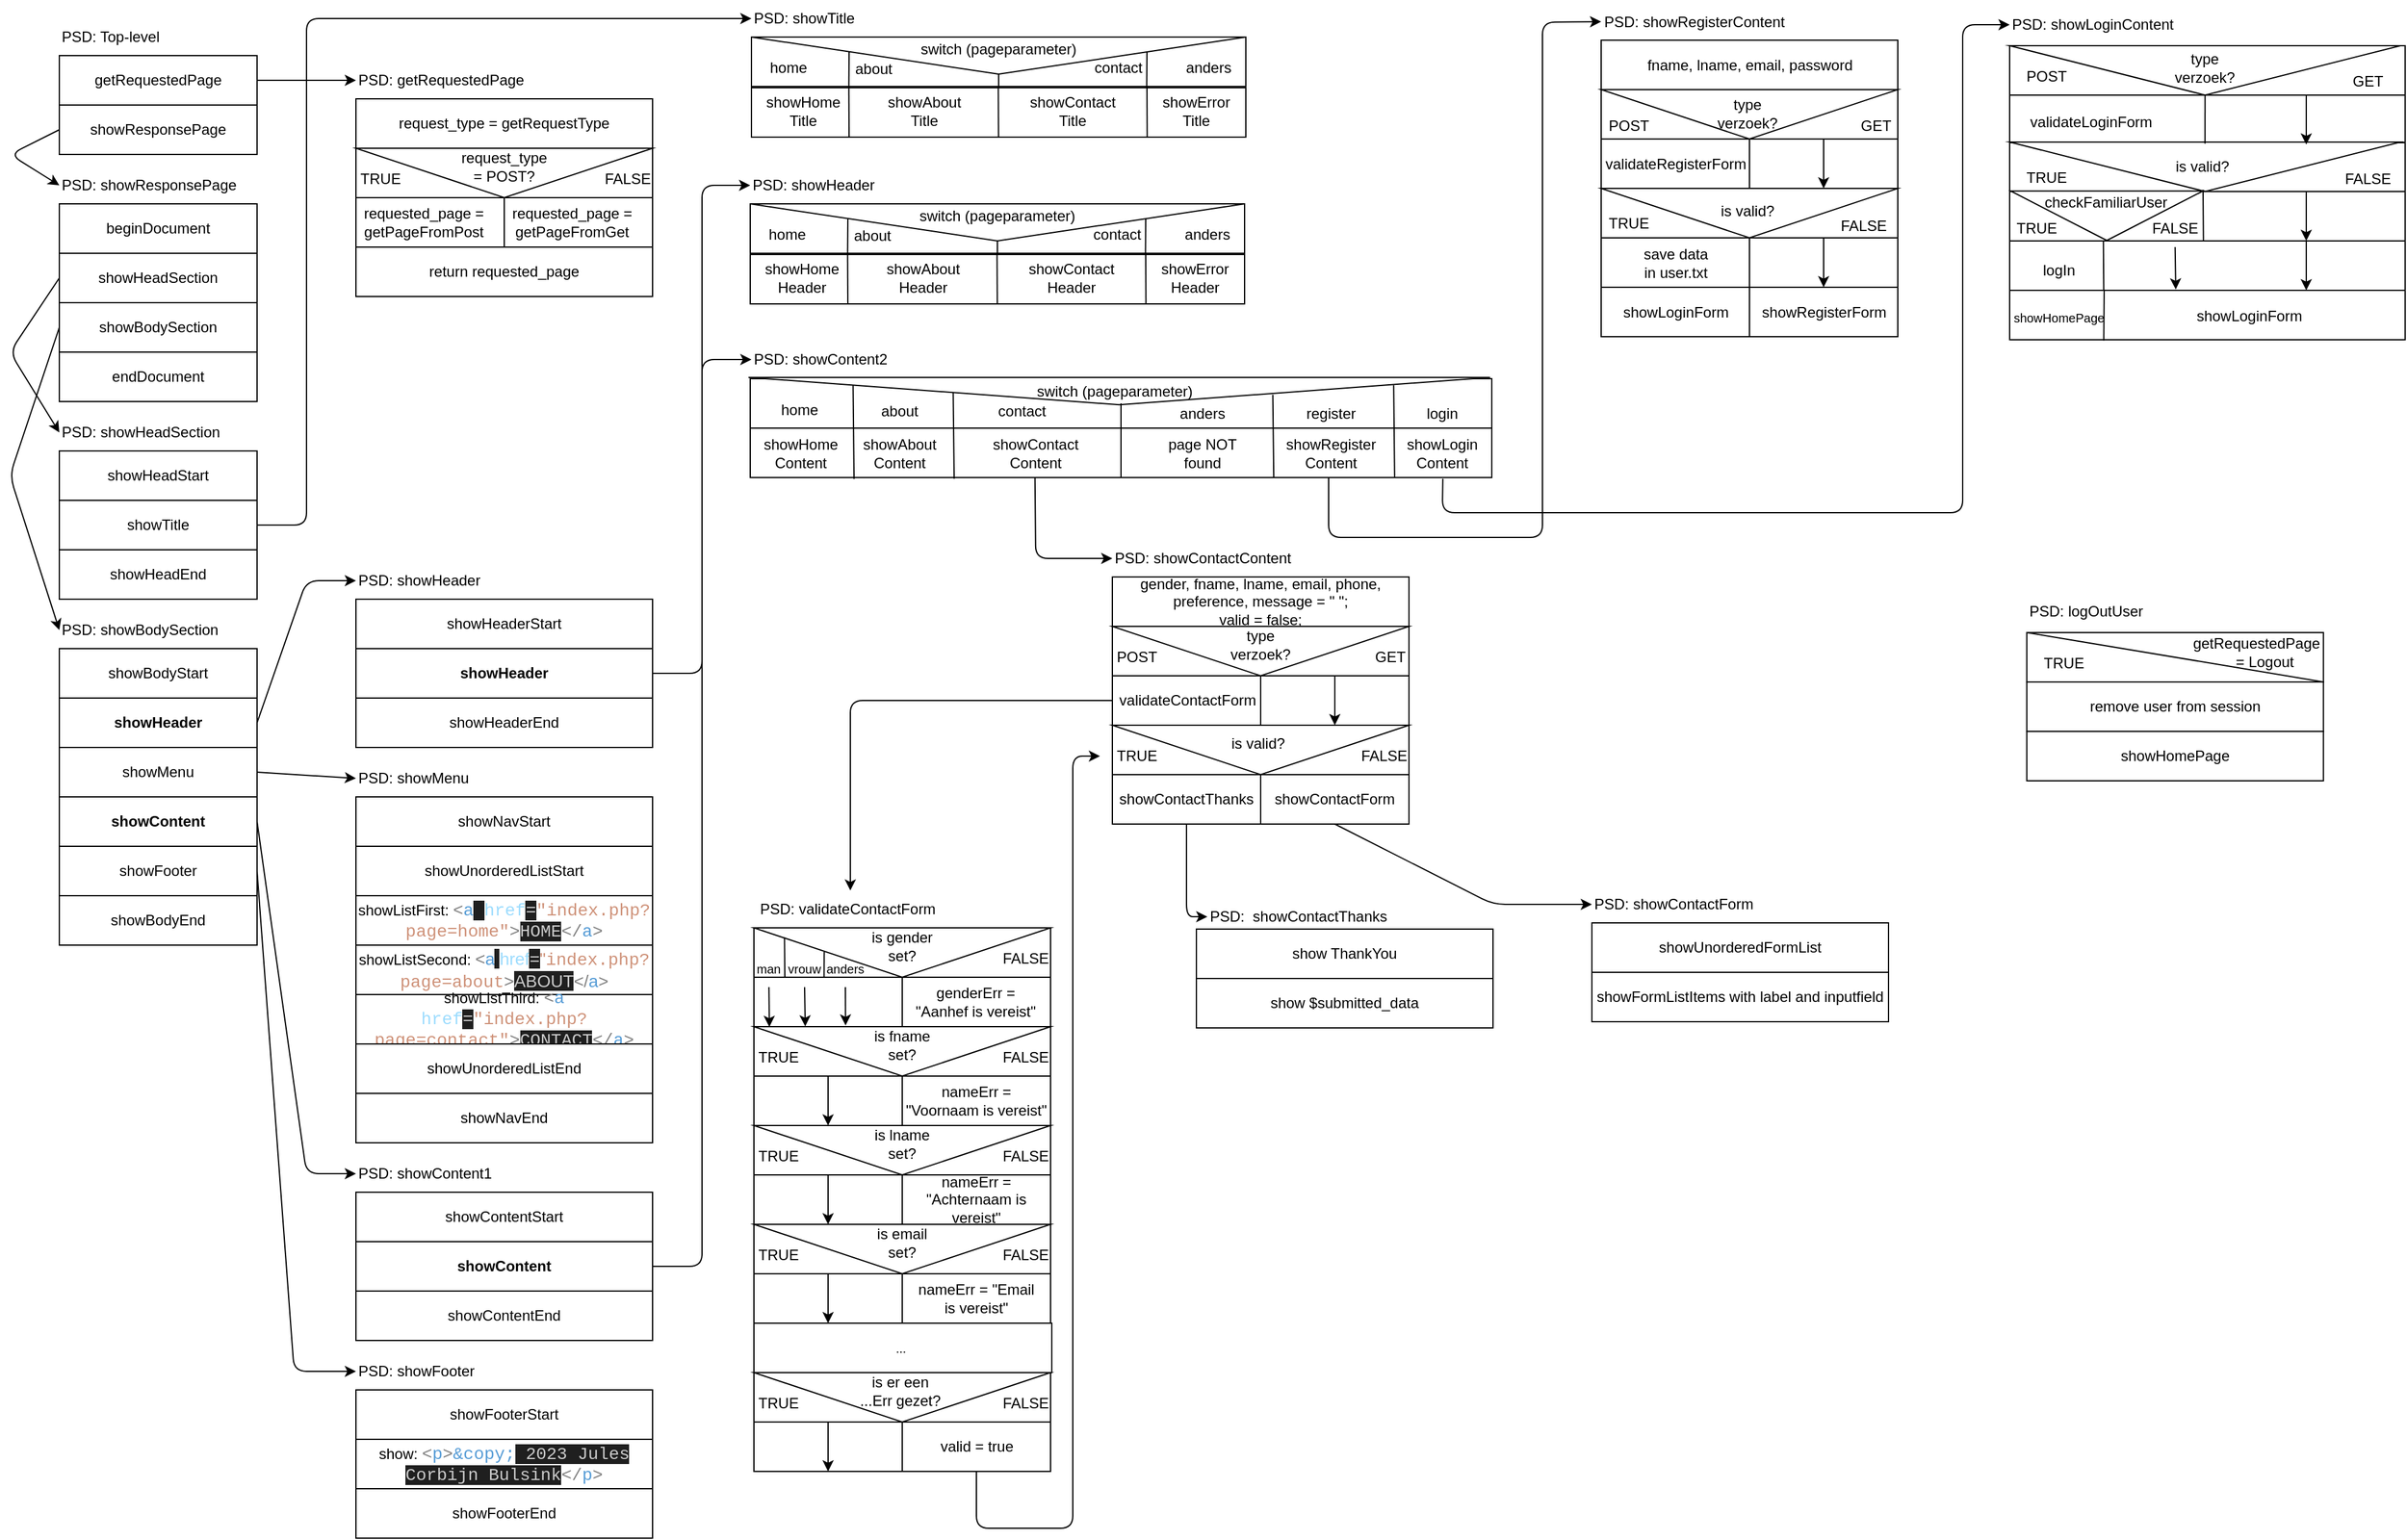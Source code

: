 <mxfile>
    <diagram id="UEIXfD_zLCxOEp8NK75K" name="Page-1">
        <mxGraphModel dx="1390" dy="838" grid="1" gridSize="10" guides="1" tooltips="1" connect="1" arrows="1" fold="1" page="1" pageScale="1" pageWidth="690" pageHeight="980" math="0" shadow="0">
            <root>
                <mxCell id="0"/>
                <mxCell id="1" parent="0"/>
                <mxCell id="537" value="" style="rounded=0;whiteSpace=wrap;html=1;fontSize=10;" vertex="1" parent="1">
                    <mxGeometry x="639" y="381.53" width="600" height="40" as="geometry"/>
                </mxCell>
                <mxCell id="475" value="" style="rounded=0;whiteSpace=wrap;html=1;fontSize=10;" vertex="1" parent="1">
                    <mxGeometry x="1658" y="72.0" width="320" height="40" as="geometry"/>
                </mxCell>
                <mxCell id="476" value="" style="rounded=0;whiteSpace=wrap;html=1;fontSize=10;" vertex="1" parent="1">
                    <mxGeometry x="1658" y="112.0" width="320" height="40" as="geometry"/>
                </mxCell>
                <mxCell id="477" value="" style="rounded=0;whiteSpace=wrap;html=1;fontSize=10;" vertex="1" parent="1">
                    <mxGeometry x="1658" y="150.5" width="320" height="40" as="geometry"/>
                </mxCell>
                <mxCell id="478" value="" style="rounded=0;whiteSpace=wrap;html=1;fontSize=10;" vertex="1" parent="1">
                    <mxGeometry x="1658" y="190.0" width="320" height="40" as="geometry"/>
                </mxCell>
                <mxCell id="479" value="" style="rounded=0;whiteSpace=wrap;html=1;fontSize=10;" vertex="1" parent="1">
                    <mxGeometry x="1658" y="230.0" width="320" height="40" as="geometry"/>
                </mxCell>
                <mxCell id="223" style="edgeStyle=none;html=1;exitX=1;exitY=0.5;exitDx=0;exitDy=0;entryX=0;entryY=0.5;entryDx=0;entryDy=0;fontSize=12;" parent="1" source="2" target="93" edge="1">
                    <mxGeometry relative="1" as="geometry"/>
                </mxCell>
                <mxCell id="2" value="getRequestedPage" style="rounded=0;whiteSpace=wrap;html=1;" parent="1" vertex="1">
                    <mxGeometry x="80" y="80" width="160" height="40" as="geometry"/>
                </mxCell>
                <mxCell id="222" style="edgeStyle=none;html=1;exitX=0;exitY=0.5;exitDx=0;exitDy=0;entryX=0;entryY=0.5;entryDx=0;entryDy=0;fontSize=12;" parent="1" source="3" target="10" edge="1">
                    <mxGeometry relative="1" as="geometry">
                        <Array as="points">
                            <mxPoint x="40" y="160"/>
                        </Array>
                    </mxGeometry>
                </mxCell>
                <mxCell id="3" value="showResponsePage" style="rounded=0;whiteSpace=wrap;html=1;" parent="1" vertex="1">
                    <mxGeometry x="80" y="120" width="160" height="40" as="geometry"/>
                </mxCell>
                <mxCell id="5" value="PSD: Top-level" style="text;html=1;strokeColor=none;fillColor=none;align=left;verticalAlign=middle;whiteSpace=wrap;rounded=0;" parent="1" vertex="1">
                    <mxGeometry x="80" y="50" width="110" height="30" as="geometry"/>
                </mxCell>
                <mxCell id="8" value="beginDocument" style="rounded=0;whiteSpace=wrap;html=1;" parent="1" vertex="1">
                    <mxGeometry x="80" y="200" width="160" height="40" as="geometry"/>
                </mxCell>
                <mxCell id="43" style="edgeStyle=none;html=1;exitX=0;exitY=0.5;exitDx=0;exitDy=0;entryX=0;entryY=0.5;entryDx=0;entryDy=0;" parent="1" source="9" target="41" edge="1">
                    <mxGeometry relative="1" as="geometry">
                        <mxPoint x="40" y="260" as="targetPoint"/>
                        <Array as="points">
                            <mxPoint x="40" y="320"/>
                        </Array>
                    </mxGeometry>
                </mxCell>
                <mxCell id="9" value="showHeadSection" style="rounded=0;whiteSpace=wrap;html=1;" parent="1" vertex="1">
                    <mxGeometry x="80" y="240" width="160" height="40" as="geometry"/>
                </mxCell>
                <mxCell id="10" value="PSD: showResponsePage" style="text;html=1;strokeColor=none;fillColor=none;align=left;verticalAlign=middle;whiteSpace=wrap;rounded=0;" parent="1" vertex="1">
                    <mxGeometry x="80" y="170" width="150" height="30" as="geometry"/>
                </mxCell>
                <mxCell id="45" style="edgeStyle=none;html=1;exitX=0;exitY=0.5;exitDx=0;exitDy=0;entryX=0;entryY=0.5;entryDx=0;entryDy=0;" parent="1" source="12" target="18" edge="1">
                    <mxGeometry relative="1" as="geometry">
                        <Array as="points">
                            <mxPoint x="40" y="420"/>
                        </Array>
                    </mxGeometry>
                </mxCell>
                <mxCell id="12" value="showBodySection" style="rounded=0;whiteSpace=wrap;html=1;" parent="1" vertex="1">
                    <mxGeometry x="80" y="280" width="160" height="40" as="geometry"/>
                </mxCell>
                <mxCell id="13" value="endDocument" style="rounded=0;whiteSpace=wrap;html=1;" parent="1" vertex="1">
                    <mxGeometry x="80" y="320" width="160" height="40" as="geometry"/>
                </mxCell>
                <mxCell id="14" value="showBodyStart" style="rounded=0;whiteSpace=wrap;html=1;" parent="1" vertex="1">
                    <mxGeometry x="80" y="560" width="160" height="40" as="geometry"/>
                </mxCell>
                <mxCell id="66" style="edgeStyle=none;html=1;exitX=1;exitY=0.5;exitDx=0;exitDy=0;entryX=0;entryY=0.5;entryDx=0;entryDy=0;fontFamily=Helvetica;" parent="1" source="15" target="32" edge="1">
                    <mxGeometry relative="1" as="geometry">
                        <Array as="points">
                            <mxPoint x="280" y="505"/>
                        </Array>
                    </mxGeometry>
                </mxCell>
                <mxCell id="15" value="&lt;b&gt;showHeader&lt;/b&gt;" style="rounded=0;whiteSpace=wrap;html=1;" parent="1" vertex="1">
                    <mxGeometry x="80" y="600" width="160" height="40" as="geometry"/>
                </mxCell>
                <mxCell id="65" style="edgeStyle=none;html=1;exitX=1;exitY=0.5;exitDx=0;exitDy=0;entryX=0;entryY=0.5;entryDx=0;entryDy=0;fontFamily=Helvetica;" parent="1" source="16" target="23" edge="1">
                    <mxGeometry relative="1" as="geometry"/>
                </mxCell>
                <mxCell id="16" value="showMenu" style="rounded=0;whiteSpace=wrap;html=1;" parent="1" vertex="1">
                    <mxGeometry x="80" y="640" width="160" height="40" as="geometry"/>
                </mxCell>
                <mxCell id="64" style="edgeStyle=none;html=1;exitX=1;exitY=0.5;exitDx=0;exitDy=0;entryX=0;entryY=0.5;entryDx=0;entryDy=0;fontFamily=Helvetica;" parent="1" source="17" target="59" edge="1">
                    <mxGeometry relative="1" as="geometry">
                        <Array as="points">
                            <mxPoint x="280" y="985"/>
                        </Array>
                    </mxGeometry>
                </mxCell>
                <mxCell id="17" value="showContent" style="rounded=0;whiteSpace=wrap;html=1;fontStyle=1" parent="1" vertex="1">
                    <mxGeometry x="80" y="680" width="160" height="40" as="geometry"/>
                </mxCell>
                <mxCell id="18" value="PSD: showBodySection" style="text;html=1;strokeColor=none;fillColor=none;align=left;verticalAlign=middle;whiteSpace=wrap;rounded=0;" parent="1" vertex="1">
                    <mxGeometry x="80" y="530" width="150" height="30" as="geometry"/>
                </mxCell>
                <mxCell id="63" style="edgeStyle=none;html=1;exitX=1;exitY=0.5;exitDx=0;exitDy=0;entryX=0;entryY=0.5;entryDx=0;entryDy=0;fontFamily=Helvetica;" parent="1" source="19" target="37" edge="1">
                    <mxGeometry relative="1" as="geometry">
                        <Array as="points">
                            <mxPoint x="270" y="1145"/>
                        </Array>
                    </mxGeometry>
                </mxCell>
                <mxCell id="19" value="showFooter" style="rounded=0;whiteSpace=wrap;html=1;" parent="1" vertex="1">
                    <mxGeometry x="80" y="720" width="160" height="40" as="geometry"/>
                </mxCell>
                <mxCell id="20" value="showBodyEnd" style="rounded=0;whiteSpace=wrap;html=1;" parent="1" vertex="1">
                    <mxGeometry x="80" y="760" width="160" height="40" as="geometry"/>
                </mxCell>
                <mxCell id="21" value="showUnorderedListStart" style="rounded=0;whiteSpace=wrap;html=1;" parent="1" vertex="1">
                    <mxGeometry x="320" y="720" width="240" height="40" as="geometry"/>
                </mxCell>
                <mxCell id="22" value="showListFirst:&amp;nbsp;&lt;span style=&quot;font-family: Consolas, &amp;quot;Courier New&amp;quot;, monospace; font-size: 14px; color: rgb(128, 128, 128);&quot;&gt;&amp;lt;&lt;/span&gt;&lt;span style=&quot;font-family: Consolas, &amp;quot;Courier New&amp;quot;, monospace; font-size: 14px; color: rgb(86, 156, 214);&quot;&gt;a&lt;/span&gt;&lt;span style=&quot;background-color: rgb(31, 31, 31); color: rgb(204, 204, 204); font-family: Consolas, &amp;quot;Courier New&amp;quot;, monospace; font-size: 14px;&quot;&gt; &lt;/span&gt;&lt;span style=&quot;font-family: Consolas, &amp;quot;Courier New&amp;quot;, monospace; font-size: 14px; color: rgb(156, 220, 254);&quot;&gt;href&lt;/span&gt;&lt;span style=&quot;background-color: rgb(31, 31, 31); color: rgb(204, 204, 204); font-family: Consolas, &amp;quot;Courier New&amp;quot;, monospace; font-size: 14px;&quot;&gt;=&lt;/span&gt;&lt;span style=&quot;font-family: Consolas, &amp;quot;Courier New&amp;quot;, monospace; font-size: 14px; color: rgb(206, 145, 120);&quot;&gt;&quot;index.php?page=home&quot;&lt;/span&gt;&lt;span style=&quot;font-family: Consolas, &amp;quot;Courier New&amp;quot;, monospace; font-size: 14px; color: rgb(128, 128, 128);&quot;&gt;&amp;gt;&lt;/span&gt;&lt;span style=&quot;background-color: rgb(31, 31, 31); color: rgb(204, 204, 204); font-family: Consolas, &amp;quot;Courier New&amp;quot;, monospace; font-size: 14px;&quot;&gt;HOME&lt;/span&gt;&lt;span style=&quot;font-family: Consolas, &amp;quot;Courier New&amp;quot;, monospace; font-size: 14px; color: rgb(128, 128, 128);&quot;&gt;&amp;lt;/&lt;/span&gt;&lt;span style=&quot;font-family: Consolas, &amp;quot;Courier New&amp;quot;, monospace; font-size: 14px; color: rgb(86, 156, 214);&quot;&gt;a&lt;/span&gt;&lt;span style=&quot;font-family: Consolas, &amp;quot;Courier New&amp;quot;, monospace; font-size: 14px; color: rgb(128, 128, 128);&quot;&gt;&amp;gt;&lt;/span&gt;" style="rounded=0;whiteSpace=wrap;html=1;" parent="1" vertex="1">
                    <mxGeometry x="320" y="760" width="240" height="40" as="geometry"/>
                </mxCell>
                <mxCell id="23" value="PSD: showMenu" style="text;html=1;strokeColor=none;fillColor=none;align=left;verticalAlign=middle;whiteSpace=wrap;rounded=0;" parent="1" vertex="1">
                    <mxGeometry x="320" y="650" width="150" height="30" as="geometry"/>
                </mxCell>
                <mxCell id="24" value="showListSecond:&amp;nbsp;&lt;span style=&quot;font-size: 14px; color: rgb(128, 128, 128);&quot;&gt;&amp;lt;&lt;/span&gt;&lt;span style=&quot;font-size: 14px; color: rgb(86, 156, 214);&quot;&gt;a&lt;/span&gt;&lt;span style=&quot;background-color: rgb(31, 31, 31); color: rgb(204, 204, 204); font-size: 14px;&quot;&gt; &lt;/span&gt;&lt;span style=&quot;font-size: 14px; color: rgb(156, 220, 254);&quot;&gt;href&lt;/span&gt;&lt;span style=&quot;background-color: rgb(31, 31, 31); color: rgb(204, 204, 204); font-size: 14px;&quot;&gt;=&lt;/span&gt;&lt;span style=&quot;font-size: 14px; color: rgb(206, 145, 120);&quot;&gt;&quot;&lt;/span&gt;&lt;span style=&quot;color: rgb(206, 145, 120); font-family: Consolas, &amp;quot;Courier New&amp;quot;, monospace; font-size: 14px;&quot;&gt;index.php?page=about&lt;/span&gt;&lt;span style=&quot;font-size: 14px; color: rgb(128, 128, 128);&quot;&gt;&amp;gt;&lt;/span&gt;&lt;span style=&quot;background-color: rgb(31, 31, 31); color: rgb(204, 204, 204); font-size: 14px;&quot;&gt;ABOUT&lt;/span&gt;&lt;span style=&quot;font-size: 14px; color: rgb(128, 128, 128);&quot;&gt;&amp;lt;/&lt;/span&gt;&lt;span style=&quot;font-size: 14px; color: rgb(86, 156, 214);&quot;&gt;a&lt;/span&gt;&lt;span style=&quot;font-size: 14px; color: rgb(128, 128, 128);&quot;&gt;&amp;gt;&lt;/span&gt;" style="rounded=0;whiteSpace=wrap;html=1;" parent="1" vertex="1">
                    <mxGeometry x="320" y="800" width="240" height="40" as="geometry"/>
                </mxCell>
                <mxCell id="25" value="showListThird:&amp;nbsp;&lt;span style=&quot;font-family: Consolas, &amp;quot;Courier New&amp;quot;, monospace; font-size: 14px; color: rgb(128, 128, 128);&quot;&gt;&amp;lt;&lt;/span&gt;&lt;span style=&quot;font-family: Consolas, &amp;quot;Courier New&amp;quot;, monospace; font-size: 14px; color: rgb(86, 156, 214);&quot;&gt;a&lt;/span&gt;&lt;span style=&quot;background-color: rgb(31, 31, 31); color: rgb(204, 204, 204); font-family: Consolas, &amp;quot;Courier New&amp;quot;, monospace; font-size: 14px;&quot;&gt; &lt;/span&gt;&lt;span style=&quot;font-family: Consolas, &amp;quot;Courier New&amp;quot;, monospace; font-size: 14px; color: rgb(156, 220, 254);&quot;&gt;href&lt;/span&gt;&lt;span style=&quot;background-color: rgb(31, 31, 31); color: rgb(204, 204, 204); font-family: Consolas, &amp;quot;Courier New&amp;quot;, monospace; font-size: 14px;&quot;&gt;=&lt;/span&gt;&lt;span style=&quot;font-family: Consolas, &amp;quot;Courier New&amp;quot;, monospace; font-size: 14px; color: rgb(206, 145, 120);&quot;&gt;&quot;index.php?page=contact&quot;&lt;/span&gt;&lt;span style=&quot;font-family: Consolas, &amp;quot;Courier New&amp;quot;, monospace; font-size: 14px; color: rgb(128, 128, 128);&quot;&gt;&amp;gt;&lt;/span&gt;&lt;span style=&quot;background-color: rgb(31, 31, 31); color: rgb(204, 204, 204); font-family: Consolas, &amp;quot;Courier New&amp;quot;, monospace; font-size: 14px;&quot;&gt;CONTACT&lt;/span&gt;&lt;span style=&quot;font-family: Consolas, &amp;quot;Courier New&amp;quot;, monospace; font-size: 14px; color: rgb(128, 128, 128);&quot;&gt;&amp;lt;/&lt;/span&gt;&lt;span style=&quot;font-family: Consolas, &amp;quot;Courier New&amp;quot;, monospace; font-size: 14px; color: rgb(86, 156, 214);&quot;&gt;a&lt;/span&gt;&lt;span style=&quot;font-family: Consolas, &amp;quot;Courier New&amp;quot;, monospace; font-size: 14px; color: rgb(128, 128, 128);&quot;&gt;&amp;gt;&lt;/span&gt;" style="rounded=0;whiteSpace=wrap;html=1;" parent="1" vertex="1">
                    <mxGeometry x="320" y="840" width="240" height="40" as="geometry"/>
                </mxCell>
                <mxCell id="26" value="showUnorderedListEnd" style="rounded=0;whiteSpace=wrap;html=1;" parent="1" vertex="1">
                    <mxGeometry x="320" y="880" width="240" height="40" as="geometry"/>
                </mxCell>
                <mxCell id="27" value="showNavStart" style="rounded=0;whiteSpace=wrap;html=1;" parent="1" vertex="1">
                    <mxGeometry x="320" y="680" width="240" height="40" as="geometry"/>
                </mxCell>
                <mxCell id="29" value="showNavEnd" style="rounded=0;whiteSpace=wrap;html=1;" parent="1" vertex="1">
                    <mxGeometry x="320" y="920" width="240" height="40" as="geometry"/>
                </mxCell>
                <mxCell id="30" value="showHeaderStart" style="rounded=0;whiteSpace=wrap;html=1;" parent="1" vertex="1">
                    <mxGeometry x="320" y="520" width="240" height="40" as="geometry"/>
                </mxCell>
                <mxCell id="403" style="edgeStyle=none;html=1;exitX=1;exitY=0.5;exitDx=0;exitDy=0;entryX=0;entryY=0.5;entryDx=0;entryDy=0;" edge="1" parent="1" source="31" target="332">
                    <mxGeometry relative="1" as="geometry">
                        <Array as="points">
                            <mxPoint x="600" y="580"/>
                            <mxPoint x="600" y="185"/>
                        </Array>
                    </mxGeometry>
                </mxCell>
                <mxCell id="31" value="&lt;b&gt;showHeader&lt;/b&gt;" style="rounded=0;whiteSpace=wrap;html=1;" parent="1" vertex="1">
                    <mxGeometry x="320" y="560" width="240" height="40" as="geometry"/>
                </mxCell>
                <mxCell id="32" value="PSD: showHeader" style="text;html=1;strokeColor=none;fillColor=none;align=left;verticalAlign=middle;whiteSpace=wrap;rounded=0;" parent="1" vertex="1">
                    <mxGeometry x="320" y="490" width="150" height="30" as="geometry"/>
                </mxCell>
                <mxCell id="33" value="showHeaderEnd" style="rounded=0;whiteSpace=wrap;html=1;" parent="1" vertex="1">
                    <mxGeometry x="320" y="600" width="240" height="40" as="geometry"/>
                </mxCell>
                <mxCell id="35" value="showFooterStart" style="rounded=0;whiteSpace=wrap;html=1;" parent="1" vertex="1">
                    <mxGeometry x="320" y="1160" width="240" height="40" as="geometry"/>
                </mxCell>
                <mxCell id="36" value="show:&amp;nbsp;&lt;span style=&quot;font-family: Consolas, &amp;quot;Courier New&amp;quot;, monospace; font-size: 14px; color: rgb(128, 128, 128);&quot;&gt;&amp;lt;&lt;/span&gt;&lt;span style=&quot;font-family: Consolas, &amp;quot;Courier New&amp;quot;, monospace; font-size: 14px; color: rgb(86, 156, 214);&quot;&gt;p&lt;/span&gt;&lt;span style=&quot;font-family: Consolas, &amp;quot;Courier New&amp;quot;, monospace; font-size: 14px; color: rgb(128, 128, 128);&quot;&gt;&amp;gt;&lt;/span&gt;&lt;span style=&quot;font-family: Consolas, &amp;quot;Courier New&amp;quot;, monospace; font-size: 14px; color: rgb(86, 156, 214);&quot;&gt;&amp;amp;copy;&lt;/span&gt;&lt;span style=&quot;background-color: rgb(31, 31, 31); color: rgb(204, 204, 204); font-family: Consolas, &amp;quot;Courier New&amp;quot;, monospace; font-size: 14px;&quot;&gt; 2023 Jules Corbijn Bulsink&lt;/span&gt;&lt;span style=&quot;font-family: Consolas, &amp;quot;Courier New&amp;quot;, monospace; font-size: 14px; color: rgb(128, 128, 128);&quot;&gt;&amp;lt;/&lt;/span&gt;&lt;span style=&quot;font-family: Consolas, &amp;quot;Courier New&amp;quot;, monospace; font-size: 14px; color: rgb(86, 156, 214);&quot;&gt;p&lt;/span&gt;&lt;span style=&quot;font-family: Consolas, &amp;quot;Courier New&amp;quot;, monospace; font-size: 14px; color: rgb(128, 128, 128);&quot;&gt;&amp;gt;&lt;/span&gt;" style="rounded=0;whiteSpace=wrap;html=1;" parent="1" vertex="1">
                    <mxGeometry x="320" y="1200" width="240" height="40" as="geometry"/>
                </mxCell>
                <mxCell id="37" value="PSD: showFooter" style="text;html=1;strokeColor=none;fillColor=none;align=left;verticalAlign=middle;whiteSpace=wrap;rounded=0;" parent="1" vertex="1">
                    <mxGeometry x="320" y="1130" width="150" height="30" as="geometry"/>
                </mxCell>
                <mxCell id="38" value="showFooterEnd" style="rounded=0;whiteSpace=wrap;html=1;" parent="1" vertex="1">
                    <mxGeometry x="320" y="1240" width="240" height="40" as="geometry"/>
                </mxCell>
                <mxCell id="39" value="showHeadStart" style="rounded=0;whiteSpace=wrap;html=1;" parent="1" vertex="1">
                    <mxGeometry x="80" y="400" width="160" height="40" as="geometry"/>
                </mxCell>
                <mxCell id="402" style="edgeStyle=none;html=1;exitX=1;exitY=0.5;exitDx=0;exitDy=0;entryX=0;entryY=0.5;entryDx=0;entryDy=0;" edge="1" parent="1" source="40" target="389">
                    <mxGeometry relative="1" as="geometry">
                        <Array as="points">
                            <mxPoint x="280" y="460"/>
                            <mxPoint x="280" y="50"/>
                        </Array>
                    </mxGeometry>
                </mxCell>
                <mxCell id="40" value="&lt;span style=&quot;font-weight: normal;&quot;&gt;showTitle&lt;/span&gt;" style="rounded=0;whiteSpace=wrap;html=1;fontStyle=1" parent="1" vertex="1">
                    <mxGeometry x="80" y="440" width="160" height="40" as="geometry"/>
                </mxCell>
                <mxCell id="41" value="PSD: showHeadSection" style="text;html=1;strokeColor=none;fillColor=none;align=left;verticalAlign=middle;whiteSpace=wrap;rounded=0;" parent="1" vertex="1">
                    <mxGeometry x="80" y="370" width="150" height="30" as="geometry"/>
                </mxCell>
                <mxCell id="42" value="showHeadEnd" style="rounded=0;whiteSpace=wrap;html=1;" parent="1" vertex="1">
                    <mxGeometry x="80" y="480" width="160" height="40" as="geometry"/>
                </mxCell>
                <mxCell id="57" value="showContentStart" style="rounded=0;whiteSpace=wrap;html=1;" parent="1" vertex="1">
                    <mxGeometry x="320" y="1000" width="240" height="40" as="geometry"/>
                </mxCell>
                <mxCell id="155" style="edgeStyle=none;html=1;exitX=1;exitY=0.5;exitDx=0;exitDy=0;entryX=0;entryY=0.5;entryDx=0;entryDy=0;fontFamily=Helvetica;" parent="1" source="58" target="139" edge="1">
                    <mxGeometry relative="1" as="geometry">
                        <Array as="points">
                            <mxPoint x="600" y="1060"/>
                            <mxPoint x="600" y="326"/>
                        </Array>
                    </mxGeometry>
                </mxCell>
                <mxCell id="58" value="&lt;b&gt;showContent&lt;/b&gt;" style="rounded=0;whiteSpace=wrap;html=1;" parent="1" vertex="1">
                    <mxGeometry x="320" y="1040" width="240" height="40" as="geometry"/>
                </mxCell>
                <mxCell id="59" value="PSD: showContent1" style="text;html=1;strokeColor=none;fillColor=none;align=left;verticalAlign=middle;whiteSpace=wrap;rounded=0;" parent="1" vertex="1">
                    <mxGeometry x="320" y="970" width="150" height="30" as="geometry"/>
                </mxCell>
                <mxCell id="60" value="showContentEnd" style="rounded=0;whiteSpace=wrap;html=1;" parent="1" vertex="1">
                    <mxGeometry x="320" y="1080" width="240" height="40" as="geometry"/>
                </mxCell>
                <mxCell id="93" value="PSD: getRequestedPage" style="text;html=1;strokeColor=none;fillColor=none;align=left;verticalAlign=middle;whiteSpace=wrap;rounded=0;" parent="1" vertex="1">
                    <mxGeometry x="320" y="85" width="150" height="30" as="geometry"/>
                </mxCell>
                <mxCell id="94" value="" style="rounded=0;whiteSpace=wrap;html=1;" parent="1" vertex="1">
                    <mxGeometry x="320" y="155" width="240" height="40" as="geometry"/>
                </mxCell>
                <mxCell id="95" value="" style="triangle;whiteSpace=wrap;html=1;fontFamily=Helvetica;rotation=90;" parent="1" vertex="1">
                    <mxGeometry x="420" y="55" width="40" height="240" as="geometry"/>
                </mxCell>
                <mxCell id="97" value="request_type = POST?" style="text;html=1;strokeColor=none;fillColor=none;align=center;verticalAlign=middle;whiteSpace=wrap;rounded=0;fontFamily=Helvetica;" parent="1" vertex="1">
                    <mxGeometry x="410" y="155" width="60" height="30" as="geometry"/>
                </mxCell>
                <mxCell id="98" value="request_type = getRequestType" style="rounded=0;whiteSpace=wrap;html=1;" parent="1" vertex="1">
                    <mxGeometry x="320" y="115" width="240" height="40" as="geometry"/>
                </mxCell>
                <mxCell id="99" value="TRUE" style="text;html=1;strokeColor=none;fillColor=none;align=center;verticalAlign=middle;whiteSpace=wrap;rounded=0;fontFamily=Helvetica;" parent="1" vertex="1">
                    <mxGeometry x="310" y="165" width="60" height="30" as="geometry"/>
                </mxCell>
                <mxCell id="100" value="FALSE" style="text;html=1;strokeColor=none;fillColor=none;align=center;verticalAlign=middle;whiteSpace=wrap;rounded=0;fontFamily=Helvetica;" parent="1" vertex="1">
                    <mxGeometry x="510" y="165" width="60" height="30" as="geometry"/>
                </mxCell>
                <mxCell id="101" value="" style="rounded=0;whiteSpace=wrap;html=1;" parent="1" vertex="1">
                    <mxGeometry x="320" y="195" width="240" height="40" as="geometry"/>
                </mxCell>
                <mxCell id="102" value="" style="endArrow=none;html=1;fontFamily=Helvetica;entryX=0.5;entryY=0;entryDx=0;entryDy=0;exitX=0.5;exitY=1;exitDx=0;exitDy=0;" parent="1" source="101" target="101" edge="1">
                    <mxGeometry width="50" height="50" relative="1" as="geometry">
                        <mxPoint x="370" y="245" as="sourcePoint"/>
                        <mxPoint x="420" y="195" as="targetPoint"/>
                    </mxGeometry>
                </mxCell>
                <mxCell id="103" value="requested_page = getPageFromPost" style="text;html=1;strokeColor=none;fillColor=none;align=center;verticalAlign=middle;whiteSpace=wrap;rounded=0;fontFamily=Helvetica;" parent="1" vertex="1">
                    <mxGeometry x="310" y="200" width="130" height="30" as="geometry"/>
                </mxCell>
                <mxCell id="104" value="requested_page = getPageFromGet" style="text;html=1;strokeColor=none;fillColor=none;align=center;verticalAlign=middle;whiteSpace=wrap;rounded=0;fontFamily=Helvetica;" parent="1" vertex="1">
                    <mxGeometry x="430" y="200" width="130" height="30" as="geometry"/>
                </mxCell>
                <mxCell id="106" value="return requested_page" style="rounded=0;whiteSpace=wrap;html=1;" parent="1" vertex="1">
                    <mxGeometry x="320" y="235" width="240" height="40" as="geometry"/>
                </mxCell>
                <mxCell id="139" value="PSD: showContent2" style="text;html=1;strokeColor=none;fillColor=none;align=left;verticalAlign=middle;whiteSpace=wrap;rounded=0;" parent="1" vertex="1">
                    <mxGeometry x="640" y="311" width="150" height="30" as="geometry"/>
                </mxCell>
                <mxCell id="227" style="edgeStyle=none;html=1;entryX=0;entryY=0.5;entryDx=0;entryDy=0;fontSize=12;exitX=0.384;exitY=1.009;exitDx=0;exitDy=0;exitPerimeter=0;" parent="1" target="156" edge="1" source="537">
                    <mxGeometry relative="1" as="geometry">
                        <mxPoint x="900" y="422" as="sourcePoint"/>
                        <Array as="points">
                            <mxPoint x="870" y="487"/>
                        </Array>
                    </mxGeometry>
                </mxCell>
                <mxCell id="229" value="" style="edgeStyle=none;html=1;fontSize=12;" parent="1" source="156" target="160" edge="1">
                    <mxGeometry relative="1" as="geometry"/>
                </mxCell>
                <mxCell id="156" value="PSD: showContactContent" style="text;html=1;strokeColor=none;fillColor=none;align=left;verticalAlign=middle;whiteSpace=wrap;rounded=0;" parent="1" vertex="1">
                    <mxGeometry x="932" y="472" width="150" height="30" as="geometry"/>
                </mxCell>
                <mxCell id="157" value="" style="rounded=0;whiteSpace=wrap;html=1;" parent="1" vertex="1">
                    <mxGeometry x="932" y="542" width="240" height="40" as="geometry"/>
                </mxCell>
                <mxCell id="158" value="" style="triangle;whiteSpace=wrap;html=1;fontFamily=Helvetica;rotation=90;" parent="1" vertex="1">
                    <mxGeometry x="1032" y="442" width="40" height="240" as="geometry"/>
                </mxCell>
                <mxCell id="159" value="type verzoek?" style="text;html=1;strokeColor=none;fillColor=none;align=center;verticalAlign=middle;whiteSpace=wrap;rounded=0;fontFamily=Helvetica;" parent="1" vertex="1">
                    <mxGeometry x="1022" y="542" width="60" height="30" as="geometry"/>
                </mxCell>
                <mxCell id="160" value="gender, fname, lname, email, phone, preference, message = &quot; &quot;;&lt;br&gt;valid = false;" style="rounded=0;whiteSpace=wrap;html=1;" parent="1" vertex="1">
                    <mxGeometry x="932" y="502" width="240" height="40" as="geometry"/>
                </mxCell>
                <mxCell id="161" value="POST" style="text;html=1;strokeColor=none;fillColor=none;align=center;verticalAlign=middle;whiteSpace=wrap;rounded=0;fontFamily=Helvetica;" parent="1" vertex="1">
                    <mxGeometry x="922" y="552" width="60" height="30" as="geometry"/>
                </mxCell>
                <mxCell id="163" value="GET" style="text;html=1;strokeColor=none;fillColor=none;align=center;verticalAlign=middle;whiteSpace=wrap;rounded=0;fontFamily=Helvetica;" parent="1" vertex="1">
                    <mxGeometry x="1127" y="552" width="60" height="30" as="geometry"/>
                </mxCell>
                <mxCell id="230" style="edgeStyle=none;html=1;exitX=0;exitY=0.5;exitDx=0;exitDy=0;entryX=0.5;entryY=0;entryDx=0;entryDy=0;fontSize=12;" parent="1" source="164" target="169" edge="1">
                    <mxGeometry relative="1" as="geometry">
                        <Array as="points">
                            <mxPoint x="720" y="602"/>
                        </Array>
                    </mxGeometry>
                </mxCell>
                <mxCell id="164" value="" style="rounded=0;whiteSpace=wrap;html=1;" parent="1" vertex="1">
                    <mxGeometry x="932" y="582" width="240" height="40" as="geometry"/>
                </mxCell>
                <mxCell id="165" value="" style="endArrow=none;html=1;fontFamily=Helvetica;entryX=0.5;entryY=0;entryDx=0;entryDy=0;exitX=0.5;exitY=1;exitDx=0;exitDy=0;" parent="1" source="164" target="164" edge="1">
                    <mxGeometry width="50" height="50" relative="1" as="geometry">
                        <mxPoint x="982" y="632" as="sourcePoint"/>
                        <mxPoint x="1032" y="582" as="targetPoint"/>
                    </mxGeometry>
                </mxCell>
                <mxCell id="169" value="PSD: validateContactForm" style="text;html=1;strokeColor=none;fillColor=none;align=left;verticalAlign=middle;whiteSpace=wrap;rounded=0;" parent="1" vertex="1">
                    <mxGeometry x="645" y="755.81" width="150" height="30" as="geometry"/>
                </mxCell>
                <mxCell id="180" value="PSD: showContactForm" style="text;html=1;strokeColor=none;fillColor=none;align=left;verticalAlign=middle;whiteSpace=wrap;rounded=0;" parent="1" vertex="1">
                    <mxGeometry x="1320" y="752" width="150" height="30" as="geometry"/>
                </mxCell>
                <mxCell id="184" value="showUnorderedFormList" style="rounded=0;whiteSpace=wrap;html=1;" parent="1" vertex="1">
                    <mxGeometry x="1320" y="782" width="240" height="40" as="geometry"/>
                </mxCell>
                <mxCell id="189" value="showFormListItems with label and inputfield" style="rounded=0;whiteSpace=wrap;html=1;" parent="1" vertex="1">
                    <mxGeometry x="1320" y="822" width="240" height="40" as="geometry"/>
                </mxCell>
                <mxCell id="190" value="PSD:&amp;nbsp; showContactThanks" style="text;html=1;strokeColor=none;fillColor=none;align=left;verticalAlign=middle;whiteSpace=wrap;rounded=0;" parent="1" vertex="1">
                    <mxGeometry x="1008.88" y="762" width="150" height="30" as="geometry"/>
                </mxCell>
                <mxCell id="232" value="" style="edgeStyle=none;html=1;fontSize=12;" parent="1" source="191" edge="1">
                    <mxGeometry relative="1" as="geometry">
                        <mxPoint x="1120" y="827" as="targetPoint"/>
                    </mxGeometry>
                </mxCell>
                <mxCell id="191" value="show ThankYou" style="rounded=0;whiteSpace=wrap;html=1;" parent="1" vertex="1">
                    <mxGeometry x="1000" y="787" width="240" height="40" as="geometry"/>
                </mxCell>
                <mxCell id="201" value="validateContactForm" style="text;html=1;strokeColor=none;fillColor=none;align=center;verticalAlign=middle;whiteSpace=wrap;rounded=0;" parent="1" vertex="1">
                    <mxGeometry x="947" y="587" width="92" height="30" as="geometry"/>
                </mxCell>
                <mxCell id="235" value="" style="edgeStyle=none;html=1;fontSize=12;" parent="1" edge="1">
                    <mxGeometry relative="1" as="geometry">
                        <mxPoint x="736.286" y="866" as="sourcePoint"/>
                        <mxPoint x="736.286" y="866" as="targetPoint"/>
                    </mxGeometry>
                </mxCell>
                <mxCell id="236" value="" style="rounded=0;whiteSpace=wrap;html=1;" parent="1" vertex="1">
                    <mxGeometry x="642" y="866" width="240" height="40" as="geometry"/>
                </mxCell>
                <mxCell id="237" value="" style="triangle;whiteSpace=wrap;html=1;fontFamily=Helvetica;rotation=90;" parent="1" vertex="1">
                    <mxGeometry x="742" y="766" width="40" height="240" as="geometry"/>
                </mxCell>
                <mxCell id="238" value="is fname set?" style="text;html=1;strokeColor=none;fillColor=none;align=center;verticalAlign=middle;whiteSpace=wrap;rounded=0;fontFamily=Helvetica;" parent="1" vertex="1">
                    <mxGeometry x="732" y="866" width="60" height="30" as="geometry"/>
                </mxCell>
                <mxCell id="240" value="TRUE" style="text;html=1;strokeColor=none;fillColor=none;align=center;verticalAlign=middle;whiteSpace=wrap;rounded=0;fontFamily=Helvetica;" parent="1" vertex="1">
                    <mxGeometry x="632" y="876" width="60" height="30" as="geometry"/>
                </mxCell>
                <mxCell id="241" value="FALSE" style="text;html=1;strokeColor=none;fillColor=none;align=center;verticalAlign=middle;whiteSpace=wrap;rounded=0;fontFamily=Helvetica;" parent="1" vertex="1">
                    <mxGeometry x="832" y="876" width="60" height="30" as="geometry"/>
                </mxCell>
                <mxCell id="242" value="" style="rounded=0;whiteSpace=wrap;html=1;" parent="1" vertex="1">
                    <mxGeometry x="642" y="906" width="240" height="40" as="geometry"/>
                </mxCell>
                <mxCell id="243" value="" style="endArrow=none;html=1;entryX=0.5;entryY=0;entryDx=0;entryDy=0;exitX=0.5;exitY=1;exitDx=0;exitDy=0;" parent="1" source="242" target="242" edge="1">
                    <mxGeometry width="50" height="50" relative="1" as="geometry">
                        <mxPoint x="892" y="866" as="sourcePoint"/>
                        <mxPoint x="942" y="816" as="targetPoint"/>
                    </mxGeometry>
                </mxCell>
                <mxCell id="246" value="show $submitted_data" style="rounded=0;whiteSpace=wrap;html=1;" parent="1" vertex="1">
                    <mxGeometry x="1000" y="827" width="240" height="40" as="geometry"/>
                </mxCell>
                <mxCell id="247" value="" style="rounded=0;whiteSpace=wrap;html=1;" parent="1" vertex="1">
                    <mxGeometry x="932" y="622" width="240" height="40" as="geometry"/>
                </mxCell>
                <mxCell id="248" value="is valid?" style="text;html=1;strokeColor=none;fillColor=none;align=center;verticalAlign=middle;whiteSpace=wrap;rounded=0;" parent="1" vertex="1">
                    <mxGeometry x="1020" y="622" width="60" height="30" as="geometry"/>
                </mxCell>
                <mxCell id="249" value="" style="triangle;whiteSpace=wrap;html=1;fontFamily=Helvetica;rotation=90;" parent="1" vertex="1">
                    <mxGeometry x="1032" y="522" width="40" height="240" as="geometry"/>
                </mxCell>
                <mxCell id="250" value="TRUE" style="text;html=1;strokeColor=none;fillColor=none;align=center;verticalAlign=middle;whiteSpace=wrap;rounded=0;fontFamily=Helvetica;" parent="1" vertex="1">
                    <mxGeometry x="922" y="632" width="60" height="30" as="geometry"/>
                </mxCell>
                <mxCell id="251" value="FALSE" style="text;html=1;strokeColor=none;fillColor=none;align=center;verticalAlign=middle;whiteSpace=wrap;rounded=0;fontFamily=Helvetica;" parent="1" vertex="1">
                    <mxGeometry x="1122" y="632" width="60" height="30" as="geometry"/>
                </mxCell>
                <mxCell id="254" value="is valid?" style="text;html=1;strokeColor=none;fillColor=none;align=center;verticalAlign=middle;whiteSpace=wrap;rounded=0;fontFamily=Helvetica;" parent="1" vertex="1">
                    <mxGeometry x="1020" y="622" width="60" height="30" as="geometry"/>
                </mxCell>
                <mxCell id="255" style="edgeStyle=none;html=1;exitX=0.75;exitY=0;exitDx=0;exitDy=0;entryX=0.75;entryY=1;entryDx=0;entryDy=0;" parent="1" source="164" target="164" edge="1">
                    <mxGeometry relative="1" as="geometry"/>
                </mxCell>
                <mxCell id="322" style="edgeStyle=none;html=1;exitX=0.75;exitY=1;exitDx=0;exitDy=0;entryX=0;entryY=0.5;entryDx=0;entryDy=0;fontSize=10;" parent="1" source="256" target="180" edge="1">
                    <mxGeometry relative="1" as="geometry">
                        <Array as="points">
                            <mxPoint x="1240" y="767"/>
                        </Array>
                    </mxGeometry>
                </mxCell>
                <mxCell id="256" value="" style="rounded=0;whiteSpace=wrap;html=1;" parent="1" vertex="1">
                    <mxGeometry x="932" y="662" width="240" height="40" as="geometry"/>
                </mxCell>
                <mxCell id="258" value="" style="endArrow=none;html=1;exitX=0.5;exitY=1;exitDx=0;exitDy=0;entryX=0.5;entryY=0;entryDx=0;entryDy=0;" parent="1" source="256" target="256" edge="1">
                    <mxGeometry width="50" height="50" relative="1" as="geometry">
                        <mxPoint x="1000" y="712" as="sourcePoint"/>
                        <mxPoint x="1050" y="662" as="targetPoint"/>
                    </mxGeometry>
                </mxCell>
                <mxCell id="321" style="edgeStyle=none;html=1;entryX=0;entryY=0.5;entryDx=0;entryDy=0;fontSize=10;" parent="1" target="190" edge="1">
                    <mxGeometry relative="1" as="geometry">
                        <mxPoint x="992" y="702" as="sourcePoint"/>
                        <Array as="points">
                            <mxPoint x="992" y="777"/>
                        </Array>
                    </mxGeometry>
                </mxCell>
                <mxCell id="259" value="showContactThanks" style="text;html=1;strokeColor=none;fillColor=none;align=center;verticalAlign=middle;whiteSpace=wrap;rounded=0;" parent="1" vertex="1">
                    <mxGeometry x="962" y="667" width="60" height="30" as="geometry"/>
                </mxCell>
                <mxCell id="260" value="showContactForm" style="text;html=1;strokeColor=none;fillColor=none;align=center;verticalAlign=middle;whiteSpace=wrap;rounded=0;" parent="1" vertex="1">
                    <mxGeometry x="1082" y="667" width="60" height="30" as="geometry"/>
                </mxCell>
                <mxCell id="261" style="edgeStyle=none;html=1;exitX=0.25;exitY=0;exitDx=0;exitDy=0;entryX=0.25;entryY=1;entryDx=0;entryDy=0;" parent="1" source="242" target="242" edge="1">
                    <mxGeometry relative="1" as="geometry"/>
                </mxCell>
                <mxCell id="262" value="nameErr = &quot;Voornaam is vereist&quot;" style="text;html=1;strokeColor=none;fillColor=none;align=center;verticalAlign=middle;whiteSpace=wrap;rounded=0;fontFamily=Helvetica;" parent="1" vertex="1">
                    <mxGeometry x="762" y="911" width="120" height="30" as="geometry"/>
                </mxCell>
                <mxCell id="263" value="" style="edgeStyle=none;html=1;fontSize=12;" parent="1" edge="1">
                    <mxGeometry relative="1" as="geometry">
                        <mxPoint x="736.286" y="946" as="sourcePoint"/>
                        <mxPoint x="736.286" y="946" as="targetPoint"/>
                    </mxGeometry>
                </mxCell>
                <mxCell id="264" value="" style="rounded=0;whiteSpace=wrap;html=1;" parent="1" vertex="1">
                    <mxGeometry x="642" y="946" width="240" height="40" as="geometry"/>
                </mxCell>
                <mxCell id="265" value="" style="triangle;whiteSpace=wrap;html=1;fontFamily=Helvetica;rotation=90;" parent="1" vertex="1">
                    <mxGeometry x="742" y="846" width="40" height="240" as="geometry"/>
                </mxCell>
                <mxCell id="266" value="is lname set?" style="text;html=1;strokeColor=none;fillColor=none;align=center;verticalAlign=middle;whiteSpace=wrap;rounded=0;fontFamily=Helvetica;" parent="1" vertex="1">
                    <mxGeometry x="732" y="946" width="60" height="30" as="geometry"/>
                </mxCell>
                <mxCell id="267" value="TRUE" style="text;html=1;strokeColor=none;fillColor=none;align=center;verticalAlign=middle;whiteSpace=wrap;rounded=0;fontFamily=Helvetica;" parent="1" vertex="1">
                    <mxGeometry x="632" y="956" width="60" height="30" as="geometry"/>
                </mxCell>
                <mxCell id="268" value="FALSE" style="text;html=1;strokeColor=none;fillColor=none;align=center;verticalAlign=middle;whiteSpace=wrap;rounded=0;fontFamily=Helvetica;" parent="1" vertex="1">
                    <mxGeometry x="832" y="956" width="60" height="30" as="geometry"/>
                </mxCell>
                <mxCell id="269" value="" style="rounded=0;whiteSpace=wrap;html=1;" parent="1" vertex="1">
                    <mxGeometry x="642" y="986" width="240" height="40" as="geometry"/>
                </mxCell>
                <mxCell id="270" value="" style="endArrow=none;html=1;entryX=0.5;entryY=0;entryDx=0;entryDy=0;exitX=0.5;exitY=1;exitDx=0;exitDy=0;" parent="1" source="269" target="269" edge="1">
                    <mxGeometry width="50" height="50" relative="1" as="geometry">
                        <mxPoint x="892" y="946" as="sourcePoint"/>
                        <mxPoint x="942" y="896" as="targetPoint"/>
                    </mxGeometry>
                </mxCell>
                <mxCell id="271" style="edgeStyle=none;html=1;exitX=0.25;exitY=0;exitDx=0;exitDy=0;entryX=0.25;entryY=1;entryDx=0;entryDy=0;" parent="1" source="269" target="269" edge="1">
                    <mxGeometry relative="1" as="geometry"/>
                </mxCell>
                <mxCell id="272" value="nameErr = &quot;Achternaam is vereist&quot;" style="text;html=1;strokeColor=none;fillColor=none;align=center;verticalAlign=middle;whiteSpace=wrap;rounded=0;fontFamily=Helvetica;" parent="1" vertex="1">
                    <mxGeometry x="762" y="991" width="120" height="30" as="geometry"/>
                </mxCell>
                <mxCell id="273" value="" style="edgeStyle=none;html=1;fontSize=12;" parent="1" edge="1">
                    <mxGeometry relative="1" as="geometry">
                        <mxPoint x="736.286" y="1026" as="sourcePoint"/>
                        <mxPoint x="736.286" y="1026" as="targetPoint"/>
                    </mxGeometry>
                </mxCell>
                <mxCell id="274" value="" style="rounded=0;whiteSpace=wrap;html=1;" parent="1" vertex="1">
                    <mxGeometry x="642" y="1026" width="240" height="40" as="geometry"/>
                </mxCell>
                <mxCell id="275" value="" style="triangle;whiteSpace=wrap;html=1;fontFamily=Helvetica;rotation=90;" parent="1" vertex="1">
                    <mxGeometry x="742" y="926" width="40" height="240" as="geometry"/>
                </mxCell>
                <mxCell id="276" value="is email set?" style="text;html=1;strokeColor=none;fillColor=none;align=center;verticalAlign=middle;whiteSpace=wrap;rounded=0;fontFamily=Helvetica;" parent="1" vertex="1">
                    <mxGeometry x="732" y="1026" width="60" height="30" as="geometry"/>
                </mxCell>
                <mxCell id="277" value="TRUE" style="text;html=1;strokeColor=none;fillColor=none;align=center;verticalAlign=middle;whiteSpace=wrap;rounded=0;fontFamily=Helvetica;" parent="1" vertex="1">
                    <mxGeometry x="632" y="1036" width="60" height="30" as="geometry"/>
                </mxCell>
                <mxCell id="278" value="FALSE" style="text;html=1;strokeColor=none;fillColor=none;align=center;verticalAlign=middle;whiteSpace=wrap;rounded=0;fontFamily=Helvetica;" parent="1" vertex="1">
                    <mxGeometry x="832" y="1036" width="60" height="30" as="geometry"/>
                </mxCell>
                <mxCell id="279" value="" style="rounded=0;whiteSpace=wrap;html=1;" parent="1" vertex="1">
                    <mxGeometry x="642" y="1066" width="240" height="40" as="geometry"/>
                </mxCell>
                <mxCell id="280" value="" style="endArrow=none;html=1;entryX=0.5;entryY=0;entryDx=0;entryDy=0;exitX=0.5;exitY=1;exitDx=0;exitDy=0;" parent="1" source="279" target="279" edge="1">
                    <mxGeometry width="50" height="50" relative="1" as="geometry">
                        <mxPoint x="892" y="1026" as="sourcePoint"/>
                        <mxPoint x="942" y="976" as="targetPoint"/>
                    </mxGeometry>
                </mxCell>
                <mxCell id="281" style="edgeStyle=none;html=1;exitX=0.25;exitY=0;exitDx=0;exitDy=0;entryX=0.25;entryY=1;entryDx=0;entryDy=0;" parent="1" source="279" target="279" edge="1">
                    <mxGeometry relative="1" as="geometry"/>
                </mxCell>
                <mxCell id="282" value="nameErr = &quot;Email is vereist&quot;" style="text;html=1;strokeColor=none;fillColor=none;align=center;verticalAlign=middle;whiteSpace=wrap;rounded=0;fontFamily=Helvetica;" parent="1" vertex="1">
                    <mxGeometry x="772" y="1071" width="100" height="30" as="geometry"/>
                </mxCell>
                <mxCell id="283" value="" style="edgeStyle=none;html=1;fontSize=12;" parent="1" edge="1">
                    <mxGeometry relative="1" as="geometry">
                        <mxPoint x="736.286" y="786" as="sourcePoint"/>
                        <mxPoint x="736.286" y="786" as="targetPoint"/>
                    </mxGeometry>
                </mxCell>
                <mxCell id="284" value="" style="rounded=0;whiteSpace=wrap;html=1;" parent="1" vertex="1">
                    <mxGeometry x="642" y="786" width="240" height="40" as="geometry"/>
                </mxCell>
                <mxCell id="285" value="" style="triangle;whiteSpace=wrap;html=1;fontFamily=Helvetica;rotation=90;" parent="1" vertex="1">
                    <mxGeometry x="742" y="686" width="40" height="240" as="geometry"/>
                </mxCell>
                <mxCell id="286" value="is gender set?" style="text;html=1;strokeColor=none;fillColor=none;align=center;verticalAlign=middle;whiteSpace=wrap;rounded=0;fontFamily=Helvetica;" parent="1" vertex="1">
                    <mxGeometry x="732" y="786" width="60" height="30" as="geometry"/>
                </mxCell>
                <mxCell id="288" value="FALSE" style="text;html=1;strokeColor=none;fillColor=none;align=center;verticalAlign=middle;whiteSpace=wrap;rounded=0;fontFamily=Helvetica;" parent="1" vertex="1">
                    <mxGeometry x="832" y="796" width="60" height="30" as="geometry"/>
                </mxCell>
                <mxCell id="289" value="" style="rounded=0;whiteSpace=wrap;html=1;" parent="1" vertex="1">
                    <mxGeometry x="642" y="826" width="240" height="40" as="geometry"/>
                </mxCell>
                <mxCell id="290" value="" style="endArrow=none;html=1;entryX=0.5;entryY=0;entryDx=0;entryDy=0;exitX=0.5;exitY=1;exitDx=0;exitDy=0;" parent="1" source="289" target="289" edge="1">
                    <mxGeometry width="50" height="50" relative="1" as="geometry">
                        <mxPoint x="892" y="786" as="sourcePoint"/>
                        <mxPoint x="942" y="736" as="targetPoint"/>
                    </mxGeometry>
                </mxCell>
                <mxCell id="292" value="genderErr = &quot;Aanhef is vereist&quot;" style="text;html=1;strokeColor=none;fillColor=none;align=center;verticalAlign=middle;whiteSpace=wrap;rounded=0;fontFamily=Helvetica;" parent="1" vertex="1">
                    <mxGeometry x="767" y="831" width="109" height="30" as="geometry"/>
                </mxCell>
                <mxCell id="305" style="edgeStyle=none;html=1;exitX=0.5;exitY=1;exitDx=0;exitDy=0;entryX=0.173;entryY=0.995;entryDx=0;entryDy=0;entryPerimeter=0;fontSize=10;" parent="1" source="296" target="289" edge="1">
                    <mxGeometry relative="1" as="geometry"/>
                </mxCell>
                <mxCell id="296" value="vrouw" style="text;html=1;strokeColor=none;fillColor=none;align=center;verticalAlign=middle;whiteSpace=wrap;rounded=0;fontSize=10;" parent="1" vertex="1">
                    <mxGeometry x="668" y="804" width="30" height="30" as="geometry"/>
                </mxCell>
                <mxCell id="306" style="edgeStyle=none;html=1;exitX=0.5;exitY=1;exitDx=0;exitDy=0;entryX=0.309;entryY=0.976;entryDx=0;entryDy=0;entryPerimeter=0;fontSize=10;" parent="1" source="297" target="289" edge="1">
                    <mxGeometry relative="1" as="geometry"/>
                </mxCell>
                <mxCell id="297" value="anders" style="text;html=1;strokeColor=none;fillColor=none;align=center;verticalAlign=middle;whiteSpace=wrap;rounded=0;fontSize=10;" parent="1" vertex="1">
                    <mxGeometry x="701" y="804" width="30" height="30" as="geometry"/>
                </mxCell>
                <mxCell id="304" style="edgeStyle=none;html=1;entryX=0.052;entryY=1.006;entryDx=0;entryDy=0;entryPerimeter=0;fontSize=10;" parent="1" source="298" target="289" edge="1">
                    <mxGeometry relative="1" as="geometry"/>
                </mxCell>
                <mxCell id="298" value="man" style="text;html=1;strokeColor=none;fillColor=none;align=center;verticalAlign=middle;whiteSpace=wrap;rounded=0;fontSize=10;" parent="1" vertex="1">
                    <mxGeometry x="639" y="804" width="30" height="30" as="geometry"/>
                </mxCell>
                <mxCell id="301" value="" style="endArrow=none;html=1;fontSize=10;entryX=0.194;entryY=0.897;entryDx=0;entryDy=0;entryPerimeter=0;" parent="1" target="285" edge="1">
                    <mxGeometry width="50" height="50" relative="1" as="geometry">
                        <mxPoint x="667" y="826" as="sourcePoint"/>
                        <mxPoint x="673" y="796" as="targetPoint"/>
                    </mxGeometry>
                </mxCell>
                <mxCell id="303" value="" style="endArrow=none;html=1;fontSize=10;entryX=0.486;entryY=0.759;entryDx=0;entryDy=0;entryPerimeter=0;exitX=-0.042;exitY=0.732;exitDx=0;exitDy=0;exitPerimeter=0;" parent="1" edge="1">
                    <mxGeometry width="50" height="50" relative="1" as="geometry">
                        <mxPoint x="698.74" y="825.96" as="sourcePoint"/>
                        <mxPoint x="698.84" y="805.44" as="targetPoint"/>
                    </mxGeometry>
                </mxCell>
                <mxCell id="307" value="" style="rounded=0;whiteSpace=wrap;html=1;fontSize=10;" parent="1" vertex="1">
                    <mxGeometry x="642" y="1106" width="241" height="40" as="geometry"/>
                </mxCell>
                <mxCell id="308" value="..." style="text;html=1;strokeColor=none;fillColor=none;align=center;verticalAlign=middle;whiteSpace=wrap;rounded=0;fontSize=10;" parent="1" vertex="1">
                    <mxGeometry x="731" y="1111" width="60" height="30" as="geometry"/>
                </mxCell>
                <mxCell id="309" value="" style="rounded=0;whiteSpace=wrap;html=1;" parent="1" vertex="1">
                    <mxGeometry x="642" y="1146" width="240" height="40" as="geometry"/>
                </mxCell>
                <mxCell id="310" value="is valid?" style="text;html=1;strokeColor=none;fillColor=none;align=center;verticalAlign=middle;whiteSpace=wrap;rounded=0;" parent="1" vertex="1">
                    <mxGeometry x="730" y="1146" width="60" height="30" as="geometry"/>
                </mxCell>
                <mxCell id="311" value="" style="triangle;whiteSpace=wrap;html=1;fontFamily=Helvetica;rotation=90;" parent="1" vertex="1">
                    <mxGeometry x="742" y="1046" width="40" height="240" as="geometry"/>
                </mxCell>
                <mxCell id="312" value="TRUE" style="text;html=1;strokeColor=none;fillColor=none;align=center;verticalAlign=middle;whiteSpace=wrap;rounded=0;fontFamily=Helvetica;" parent="1" vertex="1">
                    <mxGeometry x="632" y="1156" width="60" height="30" as="geometry"/>
                </mxCell>
                <mxCell id="313" value="FALSE" style="text;html=1;strokeColor=none;fillColor=none;align=center;verticalAlign=middle;whiteSpace=wrap;rounded=0;fontFamily=Helvetica;" parent="1" vertex="1">
                    <mxGeometry x="832" y="1156" width="60" height="30" as="geometry"/>
                </mxCell>
                <mxCell id="314" value="is er een ...Err gezet?" style="text;html=1;strokeColor=none;fillColor=none;align=center;verticalAlign=middle;whiteSpace=wrap;rounded=0;fontFamily=Helvetica;" parent="1" vertex="1">
                    <mxGeometry x="723.5" y="1146" width="73" height="30" as="geometry"/>
                </mxCell>
                <mxCell id="323" style="edgeStyle=none;html=1;exitX=0.75;exitY=1;exitDx=0;exitDy=0;entryX=0;entryY=0.5;entryDx=0;entryDy=0;fontSize=10;" parent="1" source="315" target="250" edge="1">
                    <mxGeometry relative="1" as="geometry">
                        <Array as="points">
                            <mxPoint x="822" y="1272"/>
                            <mxPoint x="900" y="1272"/>
                            <mxPoint x="900" y="647"/>
                        </Array>
                    </mxGeometry>
                </mxCell>
                <mxCell id="315" value="" style="rounded=0;whiteSpace=wrap;html=1;" parent="1" vertex="1">
                    <mxGeometry x="642" y="1186" width="240" height="40" as="geometry"/>
                </mxCell>
                <mxCell id="316" value="" style="endArrow=none;html=1;exitX=0.5;exitY=1;exitDx=0;exitDy=0;entryX=0.5;entryY=0;entryDx=0;entryDy=0;" parent="1" source="315" target="315" edge="1">
                    <mxGeometry width="50" height="50" relative="1" as="geometry">
                        <mxPoint x="710" y="1236" as="sourcePoint"/>
                        <mxPoint x="760" y="1186" as="targetPoint"/>
                    </mxGeometry>
                </mxCell>
                <mxCell id="318" value="valid = true" style="text;html=1;strokeColor=none;fillColor=none;align=center;verticalAlign=middle;whiteSpace=wrap;rounded=0;" parent="1" vertex="1">
                    <mxGeometry x="786.5" y="1191" width="71" height="30" as="geometry"/>
                </mxCell>
                <mxCell id="319" style="edgeStyle=none;html=1;exitX=0.25;exitY=0;exitDx=0;exitDy=0;entryX=0.25;entryY=1;entryDx=0;entryDy=0;fontSize=10;" parent="1" source="315" target="315" edge="1">
                    <mxGeometry relative="1" as="geometry"/>
                </mxCell>
                <mxCell id="326" value="" style="rounded=0;whiteSpace=wrap;html=1;" vertex="1" parent="1">
                    <mxGeometry x="639" y="200" width="400" height="40" as="geometry"/>
                </mxCell>
                <mxCell id="327" value="" style="triangle;whiteSpace=wrap;html=1;fontFamily=Helvetica;rotation=90;" vertex="1" parent="1">
                    <mxGeometry x="824" y="15" width="30" height="400" as="geometry"/>
                </mxCell>
                <mxCell id="328" value="switch (pageparameter)" style="text;html=1;strokeColor=none;fillColor=none;align=center;verticalAlign=middle;whiteSpace=wrap;rounded=0;fontFamily=Helvetica;" vertex="1" parent="1">
                    <mxGeometry x="754" y="195" width="170" height="30" as="geometry"/>
                </mxCell>
                <mxCell id="329" value="" style="endArrow=none;html=1;fontFamily=Helvetica;exitX=0.197;exitY=1.007;exitDx=0;exitDy=0;exitPerimeter=0;" edge="1" parent="1" source="326">
                    <mxGeometry width="50" height="50" relative="1" as="geometry">
                        <mxPoint x="709" y="270" as="sourcePoint"/>
                        <mxPoint x="718" y="212.0" as="targetPoint"/>
                    </mxGeometry>
                </mxCell>
                <mxCell id="330" value="" style="endArrow=none;html=1;fontFamily=Helvetica;exitX=0.197;exitY=1.007;exitDx=0;exitDy=0;exitPerimeter=0;" edge="1" parent="1">
                    <mxGeometry width="50" height="50" relative="1" as="geometry">
                        <mxPoint x="958.8" y="240.28" as="sourcePoint"/>
                        <mxPoint x="959" y="212.0" as="targetPoint"/>
                    </mxGeometry>
                </mxCell>
                <mxCell id="331" value="" style="endArrow=none;html=1;fontFamily=Helvetica;exitX=0.5;exitY=1;exitDx=0;exitDy=0;" edge="1" parent="1" source="326">
                    <mxGeometry width="50" height="50" relative="1" as="geometry">
                        <mxPoint x="779" y="270" as="sourcePoint"/>
                        <mxPoint x="839" y="230" as="targetPoint"/>
                    </mxGeometry>
                </mxCell>
                <mxCell id="332" value="PSD: showHeader" style="text;html=1;strokeColor=none;fillColor=none;align=left;verticalAlign=middle;whiteSpace=wrap;rounded=0;" vertex="1" parent="1">
                    <mxGeometry x="639" y="170" width="150" height="30" as="geometry"/>
                </mxCell>
                <mxCell id="333" value="home" style="text;html=1;strokeColor=none;fillColor=none;align=center;verticalAlign=middle;whiteSpace=wrap;rounded=0;fontFamily=Helvetica;" vertex="1" parent="1">
                    <mxGeometry x="639" y="210" width="60" height="30" as="geometry"/>
                </mxCell>
                <mxCell id="334" value="anders" style="text;html=1;strokeColor=none;fillColor=none;align=center;verticalAlign=middle;whiteSpace=wrap;rounded=0;fontFamily=Helvetica;" vertex="1" parent="1">
                    <mxGeometry x="979" y="210" width="60" height="30" as="geometry"/>
                </mxCell>
                <mxCell id="335" value="contact" style="text;html=1;strokeColor=none;fillColor=none;align=center;verticalAlign=middle;whiteSpace=wrap;rounded=0;fontFamily=Helvetica;" vertex="1" parent="1">
                    <mxGeometry x="906" y="210" width="60" height="30" as="geometry"/>
                </mxCell>
                <mxCell id="336" value="about" style="text;html=1;strokeColor=none;fillColor=none;align=center;verticalAlign=middle;whiteSpace=wrap;rounded=0;fontFamily=Helvetica;" vertex="1" parent="1">
                    <mxGeometry x="719" y="211" width="38" height="30" as="geometry"/>
                </mxCell>
                <mxCell id="337" value="" style="rounded=0;whiteSpace=wrap;html=1;fontFamily=Helvetica;" vertex="1" parent="1">
                    <mxGeometry x="639" y="241" width="400" height="40" as="geometry"/>
                </mxCell>
                <mxCell id="338" value="" style="endArrow=none;html=1;fontFamily=Helvetica;entryX=0.197;entryY=0.013;entryDx=0;entryDy=0;entryPerimeter=0;" edge="1" parent="1" target="337">
                    <mxGeometry width="50" height="50" relative="1" as="geometry">
                        <mxPoint x="718" y="281" as="sourcePoint"/>
                        <mxPoint x="709" y="231" as="targetPoint"/>
                    </mxGeometry>
                </mxCell>
                <mxCell id="339" value="" style="endArrow=none;html=1;fontFamily=Helvetica;entryX=0.197;entryY=0.013;entryDx=0;entryDy=0;entryPerimeter=0;" edge="1" parent="1">
                    <mxGeometry width="50" height="50" relative="1" as="geometry">
                        <mxPoint x="838.91" y="280.48" as="sourcePoint"/>
                        <mxPoint x="838.71" y="241" as="targetPoint"/>
                    </mxGeometry>
                </mxCell>
                <mxCell id="340" value="" style="endArrow=none;html=1;fontFamily=Helvetica;entryX=0.197;entryY=0.013;entryDx=0;entryDy=0;entryPerimeter=0;" edge="1" parent="1">
                    <mxGeometry width="50" height="50" relative="1" as="geometry">
                        <mxPoint x="959.2" y="281" as="sourcePoint"/>
                        <mxPoint x="959" y="241.52" as="targetPoint"/>
                    </mxGeometry>
                </mxCell>
                <mxCell id="341" value="showHome Header" style="text;html=1;strokeColor=none;fillColor=none;align=center;verticalAlign=middle;whiteSpace=wrap;rounded=0;fontFamily=Helvetica;" vertex="1" parent="1">
                    <mxGeometry x="651" y="245" width="60" height="30" as="geometry"/>
                </mxCell>
                <mxCell id="342" value="showAbout Header" style="text;html=1;strokeColor=none;fillColor=none;align=center;verticalAlign=middle;whiteSpace=wrap;rounded=0;fontFamily=Helvetica;" vertex="1" parent="1">
                    <mxGeometry x="749" y="245" width="60" height="30" as="geometry"/>
                </mxCell>
                <mxCell id="343" value="showContact Header" style="text;html=1;strokeColor=none;fillColor=none;align=center;verticalAlign=middle;whiteSpace=wrap;rounded=0;fontFamily=Helvetica;" vertex="1" parent="1">
                    <mxGeometry x="869" y="245" width="60" height="30" as="geometry"/>
                </mxCell>
                <mxCell id="344" value="showError Header" style="text;html=1;strokeColor=none;fillColor=none;align=center;verticalAlign=middle;whiteSpace=wrap;rounded=0;fontFamily=Helvetica;" vertex="1" parent="1">
                    <mxGeometry x="969" y="245" width="60" height="30" as="geometry"/>
                </mxCell>
                <mxCell id="383" value="" style="rounded=0;whiteSpace=wrap;html=1;" vertex="1" parent="1">
                    <mxGeometry x="640" y="65" width="400" height="40" as="geometry"/>
                </mxCell>
                <mxCell id="384" value="" style="triangle;whiteSpace=wrap;html=1;fontFamily=Helvetica;rotation=90;" vertex="1" parent="1">
                    <mxGeometry x="825" y="-120" width="30" height="400" as="geometry"/>
                </mxCell>
                <mxCell id="385" value="switch (pageparameter)" style="text;html=1;strokeColor=none;fillColor=none;align=center;verticalAlign=middle;whiteSpace=wrap;rounded=0;fontFamily=Helvetica;" vertex="1" parent="1">
                    <mxGeometry x="755" y="60" width="170" height="30" as="geometry"/>
                </mxCell>
                <mxCell id="386" value="" style="endArrow=none;html=1;fontFamily=Helvetica;exitX=0.197;exitY=1.007;exitDx=0;exitDy=0;exitPerimeter=0;" edge="1" parent="1" source="383">
                    <mxGeometry width="50" height="50" relative="1" as="geometry">
                        <mxPoint x="710" y="135" as="sourcePoint"/>
                        <mxPoint x="719" y="77.0" as="targetPoint"/>
                    </mxGeometry>
                </mxCell>
                <mxCell id="387" value="" style="endArrow=none;html=1;fontFamily=Helvetica;exitX=0.197;exitY=1.007;exitDx=0;exitDy=0;exitPerimeter=0;" edge="1" parent="1">
                    <mxGeometry width="50" height="50" relative="1" as="geometry">
                        <mxPoint x="959.8" y="105.28" as="sourcePoint"/>
                        <mxPoint x="960.0" y="77.0" as="targetPoint"/>
                    </mxGeometry>
                </mxCell>
                <mxCell id="388" value="" style="endArrow=none;html=1;fontFamily=Helvetica;exitX=0.5;exitY=1;exitDx=0;exitDy=0;" edge="1" parent="1" source="383">
                    <mxGeometry width="50" height="50" relative="1" as="geometry">
                        <mxPoint x="780" y="135" as="sourcePoint"/>
                        <mxPoint x="840.0" y="95" as="targetPoint"/>
                    </mxGeometry>
                </mxCell>
                <mxCell id="389" value="PSD: showTitle" style="text;html=1;strokeColor=none;fillColor=none;align=left;verticalAlign=middle;whiteSpace=wrap;rounded=0;" vertex="1" parent="1">
                    <mxGeometry x="640" y="35" width="150" height="30" as="geometry"/>
                </mxCell>
                <mxCell id="390" value="home" style="text;html=1;strokeColor=none;fillColor=none;align=center;verticalAlign=middle;whiteSpace=wrap;rounded=0;fontFamily=Helvetica;" vertex="1" parent="1">
                    <mxGeometry x="640" y="75" width="60" height="30" as="geometry"/>
                </mxCell>
                <mxCell id="391" value="anders" style="text;html=1;strokeColor=none;fillColor=none;align=center;verticalAlign=middle;whiteSpace=wrap;rounded=0;fontFamily=Helvetica;" vertex="1" parent="1">
                    <mxGeometry x="980" y="75" width="60" height="30" as="geometry"/>
                </mxCell>
                <mxCell id="392" value="contact" style="text;html=1;strokeColor=none;fillColor=none;align=center;verticalAlign=middle;whiteSpace=wrap;rounded=0;fontFamily=Helvetica;" vertex="1" parent="1">
                    <mxGeometry x="907" y="75" width="60" height="30" as="geometry"/>
                </mxCell>
                <mxCell id="393" value="about" style="text;html=1;strokeColor=none;fillColor=none;align=center;verticalAlign=middle;whiteSpace=wrap;rounded=0;fontFamily=Helvetica;" vertex="1" parent="1">
                    <mxGeometry x="720" y="76" width="38" height="30" as="geometry"/>
                </mxCell>
                <mxCell id="394" value="" style="rounded=0;whiteSpace=wrap;html=1;fontFamily=Helvetica;" vertex="1" parent="1">
                    <mxGeometry x="640" y="106" width="400" height="40" as="geometry"/>
                </mxCell>
                <mxCell id="395" value="" style="endArrow=none;html=1;fontFamily=Helvetica;entryX=0.197;entryY=0.013;entryDx=0;entryDy=0;entryPerimeter=0;" edge="1" parent="1" target="394">
                    <mxGeometry width="50" height="50" relative="1" as="geometry">
                        <mxPoint x="719" y="146" as="sourcePoint"/>
                        <mxPoint x="710" y="96" as="targetPoint"/>
                    </mxGeometry>
                </mxCell>
                <mxCell id="396" value="" style="endArrow=none;html=1;fontFamily=Helvetica;entryX=0.197;entryY=0.013;entryDx=0;entryDy=0;entryPerimeter=0;" edge="1" parent="1">
                    <mxGeometry width="50" height="50" relative="1" as="geometry">
                        <mxPoint x="839.91" y="145.48" as="sourcePoint"/>
                        <mxPoint x="839.71" y="106" as="targetPoint"/>
                    </mxGeometry>
                </mxCell>
                <mxCell id="397" value="" style="endArrow=none;html=1;fontFamily=Helvetica;entryX=0.197;entryY=0.013;entryDx=0;entryDy=0;entryPerimeter=0;" edge="1" parent="1">
                    <mxGeometry width="50" height="50" relative="1" as="geometry">
                        <mxPoint x="960.2" y="146" as="sourcePoint"/>
                        <mxPoint x="960.0" y="106.52" as="targetPoint"/>
                    </mxGeometry>
                </mxCell>
                <mxCell id="398" value="showHome Title" style="text;html=1;strokeColor=none;fillColor=none;align=center;verticalAlign=middle;whiteSpace=wrap;rounded=0;fontFamily=Helvetica;" vertex="1" parent="1">
                    <mxGeometry x="652" y="110" width="60" height="30" as="geometry"/>
                </mxCell>
                <mxCell id="399" value="showAbout Title" style="text;html=1;strokeColor=none;fillColor=none;align=center;verticalAlign=middle;whiteSpace=wrap;rounded=0;fontFamily=Helvetica;" vertex="1" parent="1">
                    <mxGeometry x="750" y="110" width="60" height="30" as="geometry"/>
                </mxCell>
                <mxCell id="400" value="showContact Title" style="text;html=1;strokeColor=none;fillColor=none;align=center;verticalAlign=middle;whiteSpace=wrap;rounded=0;fontFamily=Helvetica;" vertex="1" parent="1">
                    <mxGeometry x="870" y="110" width="60" height="30" as="geometry"/>
                </mxCell>
                <mxCell id="401" value="showError Title" style="text;html=1;strokeColor=none;fillColor=none;align=center;verticalAlign=middle;whiteSpace=wrap;rounded=0;fontFamily=Helvetica;" vertex="1" parent="1">
                    <mxGeometry x="970" y="110" width="60" height="30" as="geometry"/>
                </mxCell>
                <mxCell id="405" value="" style="edgeStyle=none;html=1;fontSize=12;" edge="1" parent="1" source="406" target="410">
                    <mxGeometry relative="1" as="geometry"/>
                </mxCell>
                <mxCell id="406" value="PSD: showRegisterContent" style="text;html=1;strokeColor=none;fillColor=none;align=left;verticalAlign=middle;whiteSpace=wrap;rounded=0;" vertex="1" parent="1">
                    <mxGeometry x="1327.5" y="37.53" width="150" height="30" as="geometry"/>
                </mxCell>
                <mxCell id="435" style="edgeStyle=none;html=1;exitX=0.75;exitY=1;exitDx=0;exitDy=0;entryX=0.75;entryY=1;entryDx=0;entryDy=0;" edge="1" parent="1" source="407" target="413">
                    <mxGeometry relative="1" as="geometry"/>
                </mxCell>
                <mxCell id="407" value="" style="rounded=0;whiteSpace=wrap;html=1;" vertex="1" parent="1">
                    <mxGeometry x="1327.5" y="107.53" width="240" height="40" as="geometry"/>
                </mxCell>
                <mxCell id="408" value="" style="triangle;whiteSpace=wrap;html=1;fontFamily=Helvetica;rotation=90;" vertex="1" parent="1">
                    <mxGeometry x="1427.5" y="7.53" width="40" height="240" as="geometry"/>
                </mxCell>
                <mxCell id="410" value="fname, lname, email, password" style="rounded=0;whiteSpace=wrap;html=1;" vertex="1" parent="1">
                    <mxGeometry x="1327.5" y="67.53" width="240" height="40" as="geometry"/>
                </mxCell>
                <mxCell id="413" value="" style="rounded=0;whiteSpace=wrap;html=1;" vertex="1" parent="1">
                    <mxGeometry x="1327.5" y="147.53" width="240" height="40" as="geometry"/>
                </mxCell>
                <mxCell id="438" style="edgeStyle=none;html=1;exitX=0.75;exitY=0;exitDx=0;exitDy=0;entryX=0.75;entryY=1;entryDx=0;entryDy=0;" edge="1" parent="1" source="413" target="413">
                    <mxGeometry relative="1" as="geometry">
                        <mxPoint x="1610" y="180.53" as="targetPoint"/>
                    </mxGeometry>
                </mxCell>
                <mxCell id="414" value="" style="endArrow=none;html=1;fontFamily=Helvetica;entryX=0.5;entryY=0;entryDx=0;entryDy=0;exitX=0.5;exitY=1;exitDx=0;exitDy=0;" edge="1" parent="1" source="413" target="413">
                    <mxGeometry width="50" height="50" relative="1" as="geometry">
                        <mxPoint x="1377.5" y="197.53" as="sourcePoint"/>
                        <mxPoint x="1427.5" y="147.53" as="targetPoint"/>
                    </mxGeometry>
                </mxCell>
                <mxCell id="416" value="" style="rounded=0;whiteSpace=wrap;html=1;" vertex="1" parent="1">
                    <mxGeometry x="1327.5" y="187.53" width="240" height="40" as="geometry"/>
                </mxCell>
                <mxCell id="417" value="is valid?" style="text;html=1;strokeColor=none;fillColor=none;align=center;verticalAlign=middle;whiteSpace=wrap;rounded=0;" vertex="1" parent="1">
                    <mxGeometry x="1415.5" y="187.53" width="60" height="30" as="geometry"/>
                </mxCell>
                <mxCell id="418" value="" style="triangle;whiteSpace=wrap;html=1;fontFamily=Helvetica;rotation=90;" vertex="1" parent="1">
                    <mxGeometry x="1427.5" y="87.53" width="40" height="240" as="geometry"/>
                </mxCell>
                <mxCell id="423" value="" style="rounded=0;whiteSpace=wrap;html=1;" vertex="1" parent="1">
                    <mxGeometry x="1327.5" y="227.53" width="240" height="40" as="geometry"/>
                </mxCell>
                <mxCell id="424" value="" style="endArrow=none;html=1;exitX=0.5;exitY=1;exitDx=0;exitDy=0;entryX=0.5;entryY=0;entryDx=0;entryDy=0;" edge="1" parent="1" source="434" target="423">
                    <mxGeometry width="50" height="50" relative="1" as="geometry">
                        <mxPoint x="1395.5" y="277.53" as="sourcePoint"/>
                        <mxPoint x="1445.5" y="227.53" as="targetPoint"/>
                    </mxGeometry>
                </mxCell>
                <mxCell id="425" value="save data in user.txt" style="text;html=1;strokeColor=none;fillColor=none;align=center;verticalAlign=middle;whiteSpace=wrap;rounded=0;" vertex="1" parent="1">
                    <mxGeometry x="1357.5" y="232.53" width="60" height="30" as="geometry"/>
                </mxCell>
                <mxCell id="427" value="type verzoek?" style="text;html=1;strokeColor=none;fillColor=none;align=center;verticalAlign=middle;whiteSpace=wrap;rounded=0;fontFamily=Helvetica;" vertex="1" parent="1">
                    <mxGeometry x="1415.5" y="111.53" width="60" height="30" as="geometry"/>
                </mxCell>
                <mxCell id="428" value="POST" style="text;html=1;strokeColor=none;fillColor=none;align=center;verticalAlign=middle;whiteSpace=wrap;rounded=0;fontFamily=Helvetica;" vertex="1" parent="1">
                    <mxGeometry x="1320" y="121.53" width="60" height="30" as="geometry"/>
                </mxCell>
                <mxCell id="429" value="GET" style="text;html=1;strokeColor=none;fillColor=none;align=center;verticalAlign=middle;whiteSpace=wrap;rounded=0;fontFamily=Helvetica;" vertex="1" parent="1">
                    <mxGeometry x="1520" y="121.53" width="60" height="30" as="geometry"/>
                </mxCell>
                <mxCell id="430" value="validateRegisterForm" style="text;html=1;strokeColor=none;fillColor=none;align=center;verticalAlign=middle;whiteSpace=wrap;rounded=0;" vertex="1" parent="1">
                    <mxGeometry x="1341.5" y="152.53" width="92" height="30" as="geometry"/>
                </mxCell>
                <mxCell id="431" value="is valid?" style="text;html=1;strokeColor=none;fillColor=none;align=center;verticalAlign=middle;whiteSpace=wrap;rounded=0;fontFamily=Helvetica;" vertex="1" parent="1">
                    <mxGeometry x="1415.5" y="190.53" width="60" height="30" as="geometry"/>
                </mxCell>
                <mxCell id="432" value="TRUE" style="text;html=1;strokeColor=none;fillColor=none;align=center;verticalAlign=middle;whiteSpace=wrap;rounded=0;fontFamily=Helvetica;" vertex="1" parent="1">
                    <mxGeometry x="1320" y="200.53" width="60" height="30" as="geometry"/>
                </mxCell>
                <mxCell id="434" value="" style="rounded=0;whiteSpace=wrap;html=1;" vertex="1" parent="1">
                    <mxGeometry x="1327.5" y="267.53" width="240" height="40" as="geometry"/>
                </mxCell>
                <mxCell id="433" value="FALSE" style="text;html=1;strokeColor=none;fillColor=none;align=center;verticalAlign=middle;whiteSpace=wrap;rounded=0;fontFamily=Helvetica;" vertex="1" parent="1">
                    <mxGeometry x="1510" y="202.53" width="60" height="30" as="geometry"/>
                </mxCell>
                <mxCell id="439" value="showLoginForm" style="text;html=1;strokeColor=none;fillColor=none;align=center;verticalAlign=middle;whiteSpace=wrap;rounded=0;" vertex="1" parent="1">
                    <mxGeometry x="1357.5" y="272.53" width="60" height="30" as="geometry"/>
                </mxCell>
                <mxCell id="440" value="" style="endArrow=none;html=1;entryX=0.5;entryY=0;entryDx=0;entryDy=0;exitX=0.5;exitY=1;exitDx=0;exitDy=0;" edge="1" parent="1" source="434" target="434">
                    <mxGeometry width="50" height="50" relative="1" as="geometry">
                        <mxPoint x="1480" y="380.53" as="sourcePoint"/>
                        <mxPoint x="1530" y="330.53" as="targetPoint"/>
                    </mxGeometry>
                </mxCell>
                <mxCell id="441" style="edgeStyle=none;html=1;exitX=0.75;exitY=0;exitDx=0;exitDy=0;entryX=0.75;entryY=1;entryDx=0;entryDy=0;" edge="1" parent="1" source="423" target="423">
                    <mxGeometry relative="1" as="geometry"/>
                </mxCell>
                <mxCell id="442" value="showRegisterForm" style="text;html=1;strokeColor=none;fillColor=none;align=center;verticalAlign=middle;whiteSpace=wrap;rounded=0;" vertex="1" parent="1">
                    <mxGeometry x="1477.5" y="272.53" width="60" height="30" as="geometry"/>
                </mxCell>
                <mxCell id="444" value="PSD: showLoginContent" style="text;html=1;strokeColor=none;fillColor=none;align=left;verticalAlign=middle;whiteSpace=wrap;rounded=0;" vertex="1" parent="1">
                    <mxGeometry x="1658" y="40.0" width="150" height="30" as="geometry"/>
                </mxCell>
                <mxCell id="447" value="" style="triangle;whiteSpace=wrap;html=1;fontFamily=Helvetica;rotation=90;" vertex="1" parent="1">
                    <mxGeometry x="1796.13" y="-66.13" width="40" height="316.25" as="geometry"/>
                </mxCell>
                <mxCell id="454" value="" style="triangle;whiteSpace=wrap;html=1;fontFamily=Helvetica;rotation=90;" vertex="1" parent="1">
                    <mxGeometry x="1796.13" y="12.0" width="40" height="316" as="geometry"/>
                </mxCell>
                <mxCell id="458" value="type verzoek?" style="text;html=1;strokeColor=none;fillColor=none;align=center;verticalAlign=middle;whiteSpace=wrap;rounded=0;fontFamily=Helvetica;" vertex="1" parent="1">
                    <mxGeometry x="1786.13" y="75.0" width="60" height="30" as="geometry"/>
                </mxCell>
                <mxCell id="459" value="POST" style="text;html=1;strokeColor=none;fillColor=none;align=center;verticalAlign=middle;whiteSpace=wrap;rounded=0;fontFamily=Helvetica;" vertex="1" parent="1">
                    <mxGeometry x="1658" y="82.0" width="60" height="30" as="geometry"/>
                </mxCell>
                <mxCell id="460" value="GET" style="text;html=1;strokeColor=none;fillColor=none;align=center;verticalAlign=middle;whiteSpace=wrap;rounded=0;fontFamily=Helvetica;" vertex="1" parent="1">
                    <mxGeometry x="1918" y="86.0" width="60" height="30" as="geometry"/>
                </mxCell>
                <mxCell id="461" value="validateLoginForm" style="text;html=1;strokeColor=none;fillColor=none;align=center;verticalAlign=middle;whiteSpace=wrap;rounded=0;" vertex="1" parent="1">
                    <mxGeometry x="1678" y="118.5" width="92" height="30" as="geometry"/>
                </mxCell>
                <mxCell id="462" value="is valid?" style="text;html=1;strokeColor=none;fillColor=none;align=center;verticalAlign=middle;whiteSpace=wrap;rounded=0;fontFamily=Helvetica;" vertex="1" parent="1">
                    <mxGeometry x="1784.13" y="155.0" width="60" height="30" as="geometry"/>
                </mxCell>
                <mxCell id="463" value="TRUE" style="text;html=1;strokeColor=none;fillColor=none;align=center;verticalAlign=middle;whiteSpace=wrap;rounded=0;fontFamily=Helvetica;" vertex="1" parent="1">
                    <mxGeometry x="1658" y="164.0" width="60" height="30" as="geometry"/>
                </mxCell>
                <mxCell id="465" value="FALSE" style="text;html=1;strokeColor=none;fillColor=none;align=center;verticalAlign=middle;whiteSpace=wrap;rounded=0;fontFamily=Helvetica;" vertex="1" parent="1">
                    <mxGeometry x="1918" y="165.0" width="60" height="30" as="geometry"/>
                </mxCell>
                <mxCell id="470" value="" style="triangle;whiteSpace=wrap;html=1;rotation=90;" vertex="1" parent="1">
                    <mxGeometry x="1716.62" y="131.88" width="40" height="155.5" as="geometry"/>
                </mxCell>
                <mxCell id="457" value="&lt;font style=&quot;font-size: 12px;&quot;&gt;checkFamiliarUser&lt;/font&gt;" style="text;html=1;strokeColor=none;fillColor=none;align=center;verticalAlign=middle;whiteSpace=wrap;rounded=0;fontSize=10;" vertex="1" parent="1">
                    <mxGeometry x="1706" y="184.0" width="60" height="30" as="geometry"/>
                </mxCell>
                <mxCell id="481" value="" style="endArrow=none;html=1;fontSize=10;entryX=1;entryY=0.5;entryDx=0;entryDy=0;exitX=0.494;exitY=0.018;exitDx=0;exitDy=0;exitPerimeter=0;" edge="1" parent="1" source="477" target="447">
                    <mxGeometry width="50" height="50" relative="1" as="geometry">
                        <mxPoint x="1816" y="155.0" as="sourcePoint"/>
                        <mxPoint x="1858" y="125.0" as="targetPoint"/>
                    </mxGeometry>
                </mxCell>
                <mxCell id="483" value="" style="endArrow=none;html=1;fontSize=10;entryX=0.489;entryY=0.954;entryDx=0;entryDy=0;entryPerimeter=0;exitX=0.49;exitY=0.993;exitDx=0;exitDy=0;exitPerimeter=0;" edge="1" parent="1" source="478" target="477">
                    <mxGeometry width="50" height="50" relative="1" as="geometry">
                        <mxPoint x="1758" y="245.0" as="sourcePoint"/>
                        <mxPoint x="1808" y="195.0" as="targetPoint"/>
                    </mxGeometry>
                </mxCell>
                <mxCell id="485" value="TRUE" style="text;html=1;strokeColor=none;fillColor=none;align=center;verticalAlign=middle;whiteSpace=wrap;rounded=0;fontFamily=Helvetica;" vertex="1" parent="1">
                    <mxGeometry x="1650" y="205.0" width="60" height="30" as="geometry"/>
                </mxCell>
                <mxCell id="498" style="edgeStyle=none;html=1;exitX=0.5;exitY=1;exitDx=0;exitDy=0;entryX=0.42;entryY=0.982;entryDx=0;entryDy=0;entryPerimeter=0;fontSize=12;" edge="1" parent="1" source="486" target="479">
                    <mxGeometry relative="1" as="geometry"/>
                </mxCell>
                <mxCell id="486" value="FALSE" style="text;html=1;strokeColor=none;fillColor=none;align=center;verticalAlign=middle;whiteSpace=wrap;rounded=0;fontFamily=Helvetica;" vertex="1" parent="1">
                    <mxGeometry x="1761.87" y="205.0" width="60" height="30" as="geometry"/>
                </mxCell>
                <mxCell id="487" value="" style="endArrow=none;html=1;fontSize=12;exitX=0.237;exitY=-0.01;exitDx=0;exitDy=0;exitPerimeter=0;entryX=0.238;entryY=1.008;entryDx=0;entryDy=0;entryPerimeter=0;" edge="1" parent="1" source="479" target="479">
                    <mxGeometry width="50" height="50" relative="1" as="geometry">
                        <mxPoint x="1738" y="234.0" as="sourcePoint"/>
                        <mxPoint x="1734" y="274.0" as="targetPoint"/>
                    </mxGeometry>
                </mxCell>
                <mxCell id="488" value="logIn" style="text;html=1;strokeColor=none;fillColor=none;align=center;verticalAlign=middle;whiteSpace=wrap;rounded=0;fontFamily=Helvetica;" vertex="1" parent="1">
                    <mxGeometry x="1668" y="239.0" width="60" height="30" as="geometry"/>
                </mxCell>
                <mxCell id="489" value="" style="rounded=0;whiteSpace=wrap;html=1;fontSize=10;" vertex="1" parent="1">
                    <mxGeometry x="1658" y="270.0" width="320" height="40" as="geometry"/>
                </mxCell>
                <mxCell id="492" value="" style="endArrow=none;html=1;fontSize=12;entryX=0.239;entryY=1.005;entryDx=0;entryDy=0;entryPerimeter=0;exitX=0.238;exitY=1.018;exitDx=0;exitDy=0;exitPerimeter=0;" edge="1" parent="1" source="489" target="479">
                    <mxGeometry width="50" height="50" relative="1" as="geometry">
                        <mxPoint x="1728" y="314.0" as="sourcePoint"/>
                        <mxPoint x="1778" y="264.0" as="targetPoint"/>
                    </mxGeometry>
                </mxCell>
                <mxCell id="493" value="showHomePage" style="text;html=1;strokeColor=none;fillColor=none;align=center;verticalAlign=middle;whiteSpace=wrap;rounded=0;fontFamily=Helvetica;fontSize=10;" vertex="1" parent="1">
                    <mxGeometry x="1668" y="272.0" width="60" height="39" as="geometry"/>
                </mxCell>
                <mxCell id="494" style="edgeStyle=none;html=1;exitX=0.75;exitY=0;exitDx=0;exitDy=0;entryX=0.75;entryY=1;entryDx=0;entryDy=0;fontSize=12;" edge="1" parent="1" source="476" target="476">
                    <mxGeometry relative="1" as="geometry"/>
                </mxCell>
                <mxCell id="495" style="edgeStyle=none;html=1;exitX=0.75;exitY=0;exitDx=0;exitDy=0;entryX=0.75;entryY=1;entryDx=0;entryDy=0;fontSize=12;" edge="1" parent="1" source="478" target="478">
                    <mxGeometry relative="1" as="geometry"/>
                </mxCell>
                <mxCell id="496" style="edgeStyle=none;html=1;exitX=0.75;exitY=0;exitDx=0;exitDy=0;entryX=0.75;entryY=1;entryDx=0;entryDy=0;fontSize=12;" edge="1" parent="1" source="479" target="479">
                    <mxGeometry relative="1" as="geometry"/>
                </mxCell>
                <mxCell id="499" value="showLoginForm" style="text;html=1;strokeColor=none;fillColor=none;align=center;verticalAlign=middle;whiteSpace=wrap;rounded=0;fontFamily=Helvetica;" vertex="1" parent="1">
                    <mxGeometry x="1821.87" y="271.5" width="60" height="39" as="geometry"/>
                </mxCell>
                <mxCell id="500" value="" style="edgeStyle=none;html=1;fontSize=12;" edge="1" parent="1" source="501">
                    <mxGeometry relative="1" as="geometry">
                        <mxPoint x="1766.156" y="545" as="targetPoint"/>
                    </mxGeometry>
                </mxCell>
                <mxCell id="501" value="PSD: logOutUser" style="text;html=1;strokeColor=none;fillColor=none;align=left;verticalAlign=middle;whiteSpace=wrap;rounded=0;" vertex="1" parent="1">
                    <mxGeometry x="1671.87" y="515" width="150" height="30" as="geometry"/>
                </mxCell>
                <mxCell id="502" style="edgeStyle=none;html=1;exitX=0.75;exitY=1;exitDx=0;exitDy=0;entryX=0.75;entryY=1;entryDx=0;entryDy=0;" edge="1" parent="1" source="503" target="506">
                    <mxGeometry relative="1" as="geometry"/>
                </mxCell>
                <mxCell id="503" value="" style="rounded=0;whiteSpace=wrap;html=1;" vertex="1" parent="1">
                    <mxGeometry x="1671.87" y="547" width="240" height="40" as="geometry"/>
                </mxCell>
                <mxCell id="506" value="remove user from session" style="rounded=0;whiteSpace=wrap;html=1;" vertex="1" parent="1">
                    <mxGeometry x="1671.87" y="587" width="240" height="40" as="geometry"/>
                </mxCell>
                <mxCell id="509" value="" style="rounded=0;whiteSpace=wrap;html=1;" vertex="1" parent="1">
                    <mxGeometry x="1671.87" y="627" width="240" height="40" as="geometry"/>
                </mxCell>
                <mxCell id="510" value="showHomePage" style="text;html=1;strokeColor=none;fillColor=none;align=center;verticalAlign=middle;whiteSpace=wrap;rounded=0;" vertex="1" parent="1">
                    <mxGeometry x="1761.87" y="632" width="60" height="30" as="geometry"/>
                </mxCell>
                <mxCell id="516" value="TRUE" style="text;html=1;strokeColor=none;fillColor=none;align=center;verticalAlign=middle;whiteSpace=wrap;rounded=0;fontFamily=Helvetica;" vertex="1" parent="1">
                    <mxGeometry x="1671.87" y="557" width="60" height="30" as="geometry"/>
                </mxCell>
                <mxCell id="527" value="" style="endArrow=none;html=1;fontSize=12;exitX=0;exitY=0;exitDx=0;exitDy=0;entryX=1;entryY=1;entryDx=0;entryDy=0;" edge="1" parent="1" source="503" target="503">
                    <mxGeometry width="50" height="50" relative="1" as="geometry">
                        <mxPoint x="1811.87" y="522" as="sourcePoint"/>
                        <mxPoint x="1861.87" y="472.0" as="targetPoint"/>
                    </mxGeometry>
                </mxCell>
                <mxCell id="528" value="getRequestedPage&amp;nbsp; &amp;nbsp; &amp;nbsp;= Logout" style="text;html=1;strokeColor=none;fillColor=none;align=center;verticalAlign=middle;whiteSpace=wrap;rounded=0;fontFamily=Helvetica;" vertex="1" parent="1">
                    <mxGeometry x="1816.87" y="548" width="85" height="30" as="geometry"/>
                </mxCell>
                <mxCell id="530" value="" style="rounded=0;whiteSpace=wrap;html=1;fontSize=10;" vertex="1" parent="1">
                    <mxGeometry x="639" y="341.53" width="600" height="40" as="geometry"/>
                </mxCell>
                <mxCell id="531" value="" style="triangle;whiteSpace=wrap;html=1;fontSize=10;rotation=90;" vertex="1" parent="1">
                    <mxGeometry x="926.59" y="51.56" width="22.07" height="600" as="geometry"/>
                </mxCell>
                <mxCell id="532" value="switch (pageparameter)" style="text;html=1;strokeColor=none;fillColor=none;align=center;verticalAlign=middle;whiteSpace=wrap;rounded=0;fontFamily=Helvetica;" vertex="1" parent="1">
                    <mxGeometry x="849" y="336.53" width="170" height="30" as="geometry"/>
                </mxCell>
                <mxCell id="533" value="home" style="text;html=1;strokeColor=none;fillColor=none;align=center;verticalAlign=middle;whiteSpace=wrap;rounded=0;fontFamily=Helvetica;" vertex="1" parent="1">
                    <mxGeometry x="649" y="351.53" width="60" height="30" as="geometry"/>
                </mxCell>
                <mxCell id="534" value="about" style="text;html=1;strokeColor=none;fillColor=none;align=center;verticalAlign=middle;whiteSpace=wrap;rounded=0;fontFamily=Helvetica;" vertex="1" parent="1">
                    <mxGeometry x="741" y="352.53" width="38" height="30" as="geometry"/>
                </mxCell>
                <mxCell id="535" value="contact" style="text;html=1;strokeColor=none;fillColor=none;align=center;verticalAlign=middle;whiteSpace=wrap;rounded=0;fontFamily=Helvetica;" vertex="1" parent="1">
                    <mxGeometry x="829" y="352.53" width="60" height="30" as="geometry"/>
                </mxCell>
                <mxCell id="536" value="showHome Content" style="text;html=1;strokeColor=none;fillColor=none;align=center;verticalAlign=middle;whiteSpace=wrap;rounded=0;fontFamily=Helvetica;" vertex="1" parent="1">
                    <mxGeometry x="651" y="386.53" width="58" height="30" as="geometry"/>
                </mxCell>
                <mxCell id="538" value="showAbout Content" style="text;html=1;strokeColor=none;fillColor=none;align=center;verticalAlign=middle;whiteSpace=wrap;rounded=0;fontFamily=Helvetica;" vertex="1" parent="1">
                    <mxGeometry x="730" y="386.53" width="60" height="30" as="geometry"/>
                </mxCell>
                <mxCell id="539" value="showContact Content" style="text;html=1;strokeColor=none;fillColor=none;align=center;verticalAlign=middle;whiteSpace=wrap;rounded=0;fontFamily=Helvetica;" vertex="1" parent="1">
                    <mxGeometry x="840" y="386.53" width="60" height="30" as="geometry"/>
                </mxCell>
                <mxCell id="544" value="anders" style="text;html=1;strokeColor=none;fillColor=none;align=center;verticalAlign=middle;whiteSpace=wrap;rounded=0;fontFamily=Helvetica;" vertex="1" parent="1">
                    <mxGeometry x="975.13" y="354.53" width="60" height="30" as="geometry"/>
                </mxCell>
                <mxCell id="545" value="page NOT found" style="text;html=1;strokeColor=none;fillColor=none;align=center;verticalAlign=middle;whiteSpace=wrap;rounded=0;fontFamily=Helvetica;" vertex="1" parent="1">
                    <mxGeometry x="975.13" y="386.53" width="60" height="30" as="geometry"/>
                </mxCell>
                <mxCell id="549" value="register" style="text;html=1;strokeColor=none;fillColor=none;align=center;verticalAlign=middle;whiteSpace=wrap;rounded=0;fontFamily=Helvetica;" vertex="1" parent="1">
                    <mxGeometry x="1079" y="354.53" width="60" height="30" as="geometry"/>
                </mxCell>
                <mxCell id="550" value="showRegister Content" style="text;html=1;strokeColor=none;fillColor=none;align=center;verticalAlign=middle;whiteSpace=wrap;rounded=0;fontFamily=Helvetica;" vertex="1" parent="1">
                    <mxGeometry x="1079" y="386.53" width="60" height="30" as="geometry"/>
                </mxCell>
                <mxCell id="551" value="login" style="text;html=1;strokeColor=none;fillColor=none;align=center;verticalAlign=middle;whiteSpace=wrap;rounded=0;fontFamily=Helvetica;" vertex="1" parent="1">
                    <mxGeometry x="1169" y="354.53" width="60" height="30" as="geometry"/>
                </mxCell>
                <mxCell id="552" value="showLogin Content" style="text;html=1;strokeColor=none;fillColor=none;align=center;verticalAlign=middle;whiteSpace=wrap;rounded=0;fontFamily=Helvetica;" vertex="1" parent="1">
                    <mxGeometry x="1169" y="386.53" width="60" height="30" as="geometry"/>
                </mxCell>
                <mxCell id="554" value="" style="endArrow=none;html=1;fontSize=10;entryX=0.14;entryY=1.029;entryDx=0;entryDy=0;entryPerimeter=0;exitX=0.296;exitY=0.859;exitDx=0;exitDy=0;exitPerimeter=0;" edge="1" parent="1" source="531" target="537">
                    <mxGeometry width="50" height="50" relative="1" as="geometry">
                        <mxPoint x="759" y="421.53" as="sourcePoint"/>
                        <mxPoint x="809" y="371.53" as="targetPoint"/>
                    </mxGeometry>
                </mxCell>
                <mxCell id="555" value="" style="endArrow=none;html=1;fontSize=10;entryX=0.275;entryY=1.023;entryDx=0;entryDy=0;entryPerimeter=0;exitX=0.552;exitY=0.724;exitDx=0;exitDy=0;exitPerimeter=0;" edge="1" parent="1" source="531" target="537">
                    <mxGeometry width="50" height="50" relative="1" as="geometry">
                        <mxPoint x="759" y="421.53" as="sourcePoint"/>
                        <mxPoint x="809" y="371.53" as="targetPoint"/>
                    </mxGeometry>
                </mxCell>
                <mxCell id="556" value="" style="endArrow=none;html=1;fontSize=10;" edge="1" parent="1">
                    <mxGeometry width="50" height="50" relative="1" as="geometry">
                        <mxPoint x="939" y="421.53" as="sourcePoint"/>
                        <mxPoint x="939" y="361.53" as="targetPoint"/>
                    </mxGeometry>
                </mxCell>
                <mxCell id="557" value="" style="endArrow=none;html=1;fontSize=10;entryX=0.631;entryY=0.293;entryDx=0;entryDy=0;entryPerimeter=0;exitX=0.706;exitY=1.001;exitDx=0;exitDy=0;exitPerimeter=0;" edge="1" parent="1" source="537" target="531">
                    <mxGeometry width="50" height="50" relative="1" as="geometry">
                        <mxPoint x="1069" y="401.53" as="sourcePoint"/>
                        <mxPoint x="1119" y="351.53" as="targetPoint"/>
                    </mxGeometry>
                </mxCell>
                <mxCell id="558" value="" style="endArrow=none;html=1;fontSize=10;entryX=0.282;entryY=0.13;entryDx=0;entryDy=0;entryPerimeter=0;exitX=0.869;exitY=1.008;exitDx=0;exitDy=0;exitPerimeter=0;" edge="1" parent="1" source="537" target="531">
                    <mxGeometry width="50" height="50" relative="1" as="geometry">
                        <mxPoint x="1072.6" y="431.57" as="sourcePoint"/>
                        <mxPoint x="1071.825" y="364.451" as="targetPoint"/>
                    </mxGeometry>
                </mxCell>
                <mxCell id="559" value="" style="endArrow=classic;html=1;fontSize=10;exitX=0.78;exitY=1.003;exitDx=0;exitDy=0;exitPerimeter=0;entryX=0;entryY=0.5;entryDx=0;entryDy=0;" edge="1" parent="1" source="537" target="406">
                    <mxGeometry width="50" height="50" relative="1" as="geometry">
                        <mxPoint x="1150" y="440" as="sourcePoint"/>
                        <mxPoint x="1200" y="390" as="targetPoint"/>
                        <Array as="points">
                            <mxPoint x="1107" y="470"/>
                            <mxPoint x="1280" y="470"/>
                            <mxPoint x="1280" y="53"/>
                        </Array>
                    </mxGeometry>
                </mxCell>
                <mxCell id="560" value="" style="endArrow=classic;html=1;fontSize=10;exitX=0.934;exitY=1.025;exitDx=0;exitDy=0;exitPerimeter=0;entryX=0;entryY=0.5;entryDx=0;entryDy=0;" edge="1" parent="1" source="537" target="444">
                    <mxGeometry width="50" height="50" relative="1" as="geometry">
                        <mxPoint x="1230" y="430" as="sourcePoint"/>
                        <mxPoint x="1410" y="350" as="targetPoint"/>
                        <Array as="points">
                            <mxPoint x="1199" y="450"/>
                            <mxPoint x="1620" y="450"/>
                            <mxPoint x="1620" y="55"/>
                        </Array>
                    </mxGeometry>
                </mxCell>
            </root>
        </mxGraphModel>
    </diagram>
</mxfile>